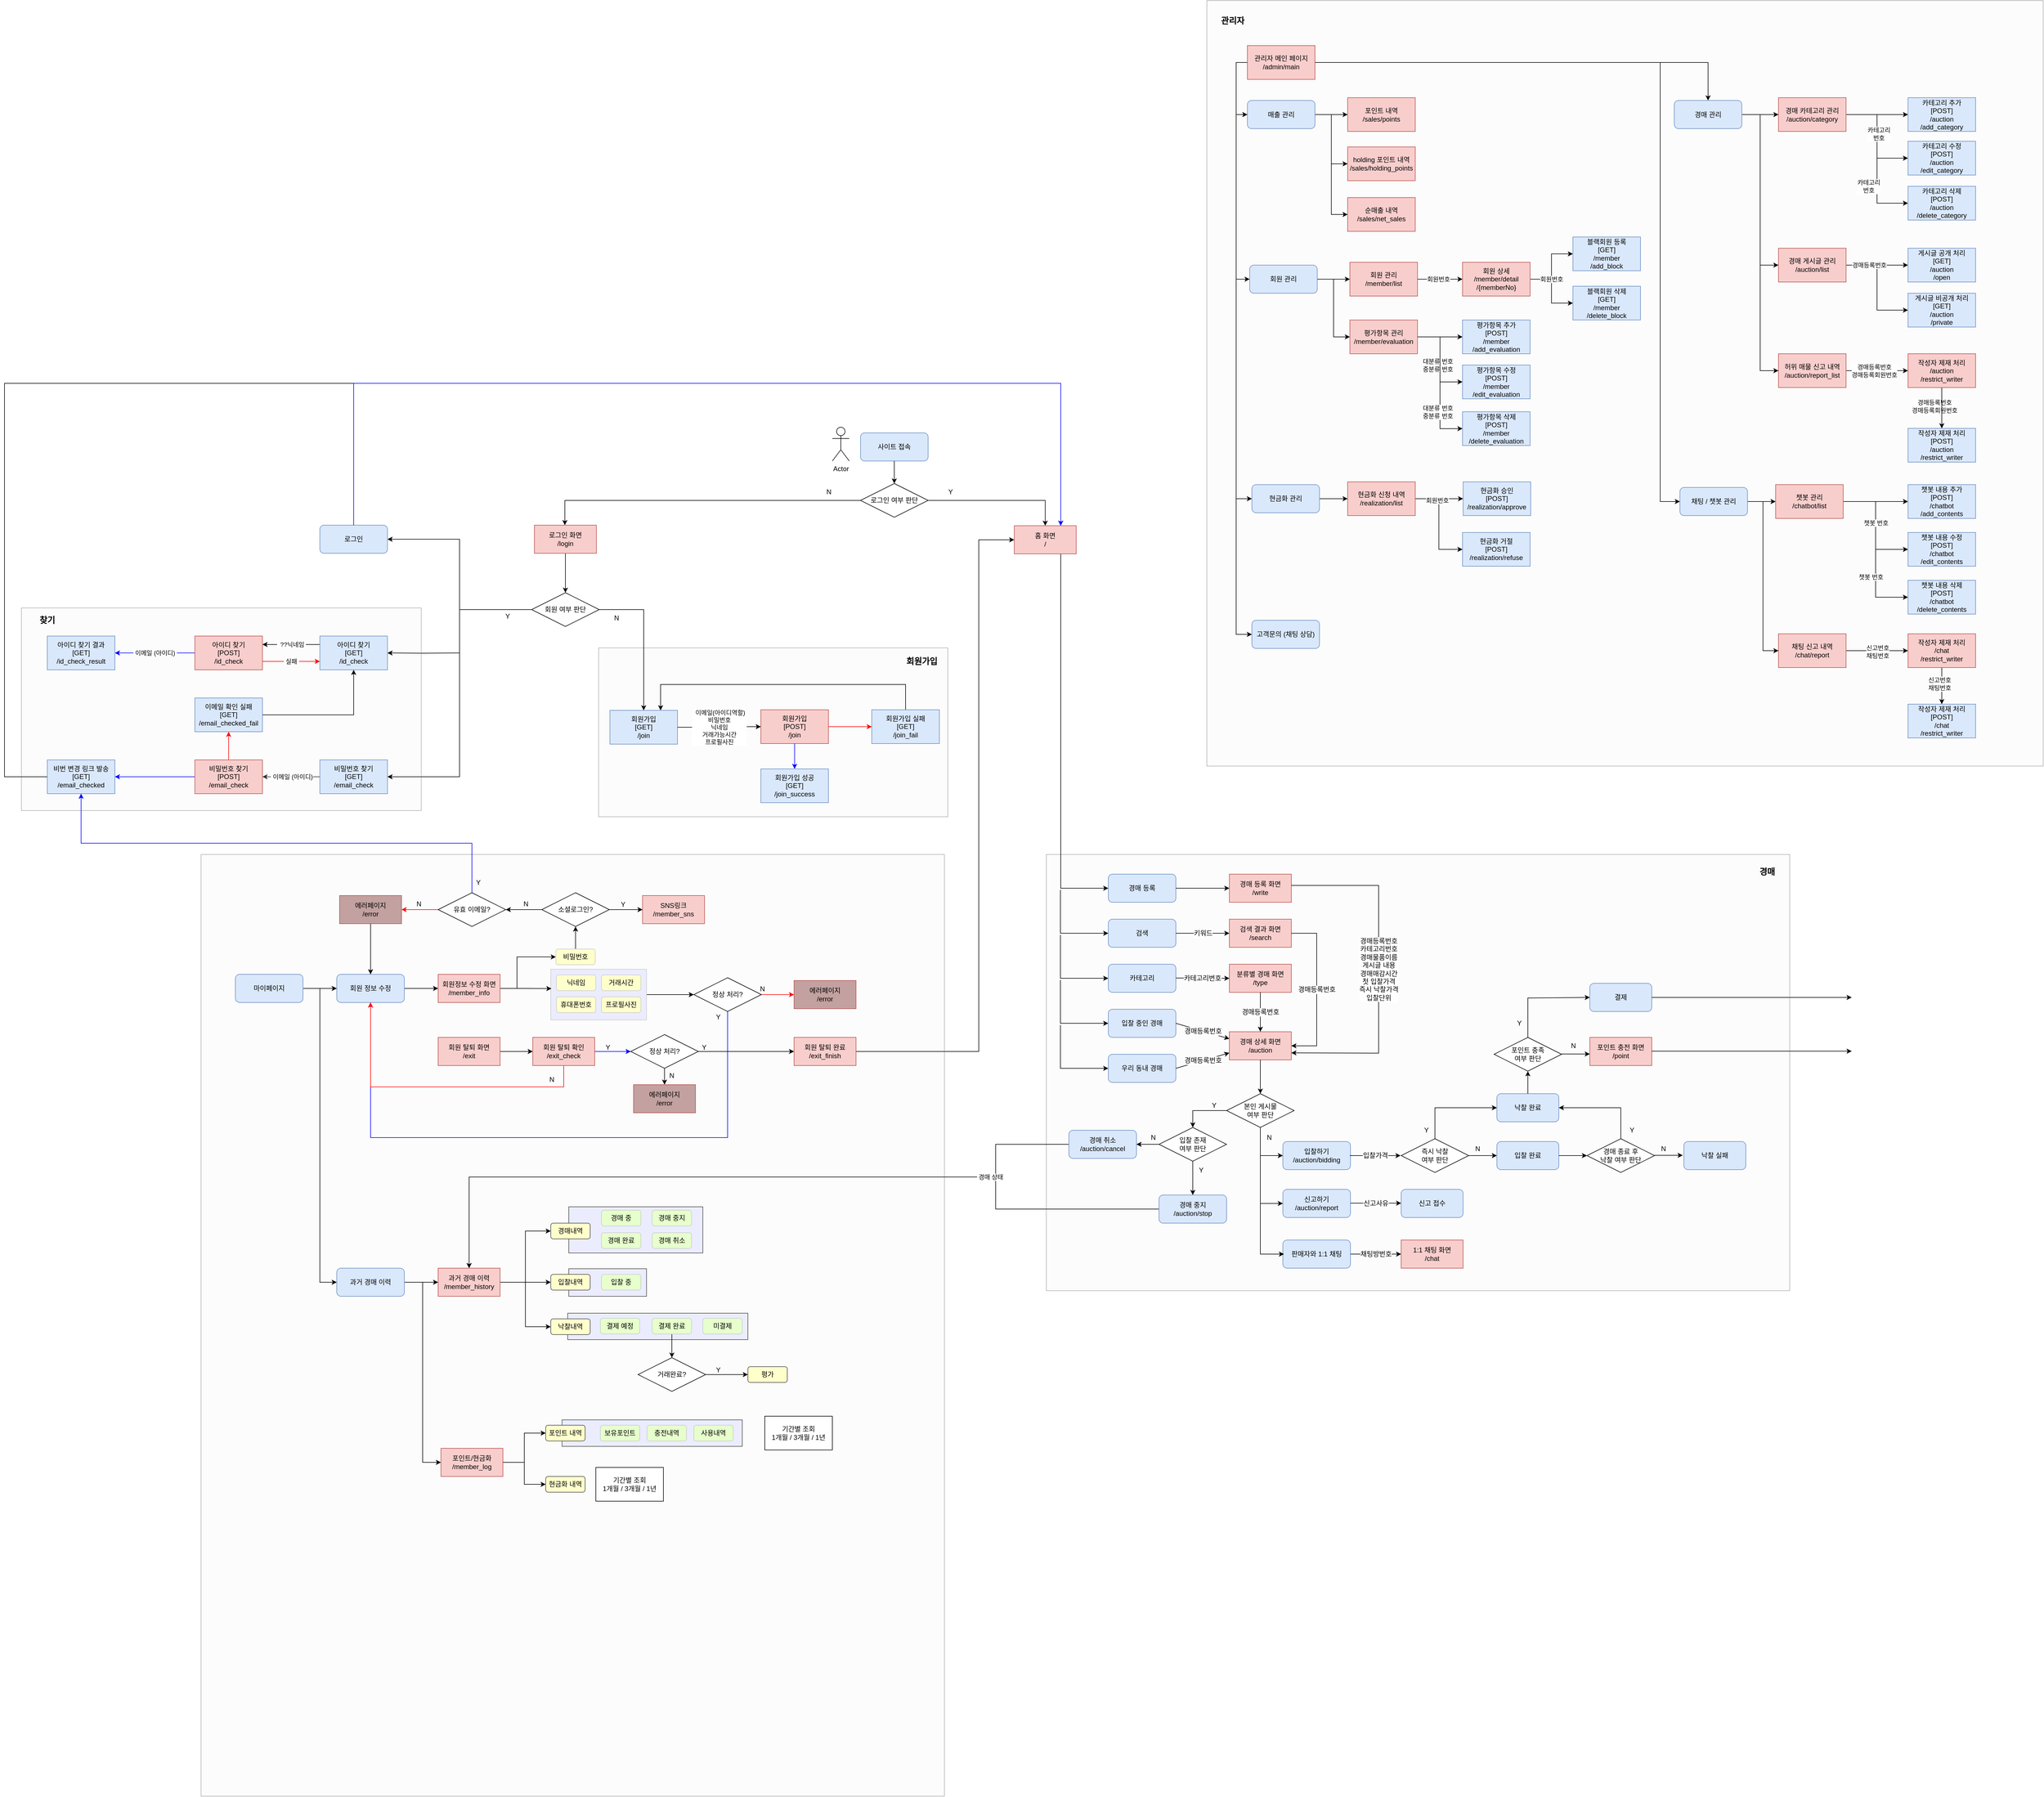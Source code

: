 <mxfile version="20.0.1" type="github" pages="2">
  <diagram id="h28S9tUxpFHeoZLsGMbE" name="경매 플로우">
    <mxGraphModel dx="3138" dy="2112" grid="1" gridSize="10" guides="1" tooltips="1" connect="1" arrows="1" fold="1" page="1" pageScale="1" pageWidth="827" pageHeight="1169" math="0" shadow="0">
      <root>
        <mxCell id="0" />
        <mxCell id="1" parent="0" />
        <mxCell id="Apxt1gWDg2CnoQeW8S9i-6" value="" style="rounded=0;whiteSpace=wrap;html=1;fontSize=12;fillColor=#FCFCFC;fontColor=#333333;strokeColor=#B3B3B3;" parent="1" vertex="1">
          <mxGeometry x="-1071" y="757" width="1320" height="1673" as="geometry" />
        </mxCell>
        <mxCell id="Apxt1gWDg2CnoQeW8S9i-68" value="" style="rounded=0;whiteSpace=wrap;html=1;shadow=0;strokeColor=#4D4D4D;fillColor=#EBEDFF;" parent="1" vertex="1">
          <mxGeometry x="-418" y="1383" width="238" height="82" as="geometry" />
        </mxCell>
        <mxCell id="Apxt1gWDg2CnoQeW8S9i-69" value="" style="rounded=0;whiteSpace=wrap;html=1;shadow=0;strokeColor=#4D4D4D;fillColor=#EBEDFF;" parent="1" vertex="1">
          <mxGeometry x="-420" y="1572" width="320" height="47" as="geometry" />
        </mxCell>
        <mxCell id="Apxt1gWDg2CnoQeW8S9i-67" value="" style="rounded=0;whiteSpace=wrap;html=1;shadow=0;strokeColor=#4D4D4D;fillColor=#EBEDFF;" parent="1" vertex="1">
          <mxGeometry x="-418" y="1493" width="138" height="49" as="geometry" />
        </mxCell>
        <mxCell id="Apxt1gWDg2CnoQeW8S9i-52" style="edgeStyle=orthogonalEdgeStyle;rounded=0;orthogonalLoop=1;jettySize=auto;html=1;exitX=1;exitY=0.5;exitDx=0;exitDy=0;strokeColor=#000000;" parent="1" source="Apxt1gWDg2CnoQeW8S9i-20" target="Apxt1gWDg2CnoQeW8S9i-49" edge="1">
          <mxGeometry relative="1" as="geometry" />
        </mxCell>
        <mxCell id="Apxt1gWDg2CnoQeW8S9i-20" value="" style="rounded=0;whiteSpace=wrap;html=1;shadow=0;strokeColor=#CCCCCC;fillColor=#EBEDFF;" parent="1" vertex="1">
          <mxGeometry x="-450" y="961" width="170" height="90" as="geometry" />
        </mxCell>
        <mxCell id="GqDT47UGu-WXVHs3Kjlu-189" value="" style="rounded=0;whiteSpace=wrap;html=1;fontSize=12;fillColor=#FCFCFC;fontColor=#333333;strokeColor=#B3B3B3;" parent="1" vertex="1">
          <mxGeometry x="430" y="757" width="1320" height="775" as="geometry" />
        </mxCell>
        <mxCell id="Qc3vLXFMTX0VV_zwiZc_-65" value="" style="rounded=0;whiteSpace=wrap;html=1;fontSize=12;fillColor=#FCFCFC;fontColor=#333333;strokeColor=#B3B3B3;" parent="1" vertex="1">
          <mxGeometry x="-1390" y="319" width="710" height="360" as="geometry" />
        </mxCell>
        <mxCell id="GqDT47UGu-WXVHs3Kjlu-1" value="사이트 접속" style="rounded=1;whiteSpace=wrap;html=1;fillColor=#dae8fc;strokeColor=#6c8ebf;" parent="1" vertex="1">
          <mxGeometry x="100" y="8" width="120" height="50" as="geometry" />
        </mxCell>
        <mxCell id="GqDT47UGu-WXVHs3Kjlu-4" style="edgeStyle=orthogonalEdgeStyle;rounded=0;orthogonalLoop=1;jettySize=auto;html=1;exitX=0.5;exitY=0;exitDx=0;exitDy=0;" parent="1" source="GqDT47UGu-WXVHs3Kjlu-2" edge="1">
          <mxGeometry relative="1" as="geometry">
            <mxPoint x="160" y="128" as="targetPoint" />
          </mxGeometry>
        </mxCell>
        <mxCell id="GqDT47UGu-WXVHs3Kjlu-2" value="로그인 여부 판단" style="rhombus;whiteSpace=wrap;html=1;" parent="1" vertex="1">
          <mxGeometry x="100" y="98" width="120" height="60" as="geometry" />
        </mxCell>
        <mxCell id="GqDT47UGu-WXVHs3Kjlu-3" value="" style="endArrow=classic;html=1;rounded=0;exitX=0.5;exitY=1;exitDx=0;exitDy=0;" parent="1" source="GqDT47UGu-WXVHs3Kjlu-1" edge="1">
          <mxGeometry width="50" height="50" relative="1" as="geometry">
            <mxPoint x="120" y="238" as="sourcePoint" />
            <mxPoint x="160" y="98" as="targetPoint" />
          </mxGeometry>
        </mxCell>
        <mxCell id="GqDT47UGu-WXVHs3Kjlu-5" value="" style="endArrow=classic;html=1;rounded=0;exitX=0;exitY=0.5;exitDx=0;exitDy=0;entryX=0.5;entryY=0;entryDx=0;entryDy=0;strokeColor=#000000;" parent="1" source="GqDT47UGu-WXVHs3Kjlu-2" edge="1">
          <mxGeometry width="50" height="50" relative="1" as="geometry">
            <mxPoint x="-200.0" y="128" as="sourcePoint" />
            <mxPoint x="-425" y="172" as="targetPoint" />
            <Array as="points">
              <mxPoint x="-250" y="128" />
              <mxPoint x="-425" y="128" />
            </Array>
          </mxGeometry>
        </mxCell>
        <mxCell id="GqDT47UGu-WXVHs3Kjlu-6" value="" style="endArrow=classic;html=1;rounded=0;exitX=1;exitY=0.5;exitDx=0;exitDy=0;entryX=0.5;entryY=0;entryDx=0;entryDy=0;" parent="1" source="GqDT47UGu-WXVHs3Kjlu-2" target="Qc3vLXFMTX0VV_zwiZc_-25" edge="1">
          <mxGeometry width="50" height="50" relative="1" as="geometry">
            <mxPoint x="300" y="128" as="sourcePoint" />
            <mxPoint x="385.0" y="158" as="targetPoint" />
            <Array as="points">
              <mxPoint x="428" y="128" />
            </Array>
          </mxGeometry>
        </mxCell>
        <mxCell id="GqDT47UGu-WXVHs3Kjlu-7" value="Y" style="text;html=1;strokeColor=none;fillColor=none;align=center;verticalAlign=middle;whiteSpace=wrap;rounded=0;" parent="1" vertex="1">
          <mxGeometry x="230" y="98" width="60" height="30" as="geometry" />
        </mxCell>
        <mxCell id="GqDT47UGu-WXVHs3Kjlu-8" value="N" style="text;html=1;strokeColor=none;fillColor=none;align=center;verticalAlign=middle;whiteSpace=wrap;rounded=0;" parent="1" vertex="1">
          <mxGeometry x="8" y="95" width="72" height="36" as="geometry" />
        </mxCell>
        <mxCell id="Qc3vLXFMTX0VV_zwiZc_-30" style="edgeStyle=orthogonalEdgeStyle;rounded=0;orthogonalLoop=1;jettySize=auto;html=1;entryX=1;entryY=0.5;entryDx=0;entryDy=0;strokeColor=#000000;" parent="1" target="Qc3vLXFMTX0VV_zwiZc_-35" edge="1">
          <mxGeometry relative="1" as="geometry">
            <mxPoint x="-703.4" y="422.3" as="targetPoint" />
            <mxPoint x="-612" y="399" as="sourcePoint" />
          </mxGeometry>
        </mxCell>
        <mxCell id="Qc3vLXFMTX0VV_zwiZc_-43" style="edgeStyle=orthogonalEdgeStyle;rounded=0;orthogonalLoop=1;jettySize=auto;html=1;exitX=0;exitY=0.5;exitDx=0;exitDy=0;entryX=1;entryY=0.5;entryDx=0;entryDy=0;strokeColor=#000000;" parent="1" source="GqDT47UGu-WXVHs3Kjlu-16" target="Qc3vLXFMTX0VV_zwiZc_-42" edge="1">
          <mxGeometry relative="1" as="geometry" />
        </mxCell>
        <mxCell id="GqDT47UGu-WXVHs3Kjlu-16" value="회원 여부 판단" style="rhombus;whiteSpace=wrap;html=1;" parent="1" vertex="1">
          <mxGeometry x="-484" y="292" width="120" height="60" as="geometry" />
        </mxCell>
        <mxCell id="GqDT47UGu-WXVHs3Kjlu-17" value="" style="endArrow=classic;html=1;rounded=0;exitX=0.5;exitY=1;exitDx=0;exitDy=0;entryX=0.5;entryY=0;entryDx=0;entryDy=0;" parent="1" target="GqDT47UGu-WXVHs3Kjlu-16" edge="1">
          <mxGeometry width="50" height="50" relative="1" as="geometry">
            <mxPoint x="-424.0" y="219" as="sourcePoint" />
            <mxPoint x="-424" y="245" as="targetPoint" />
          </mxGeometry>
        </mxCell>
        <mxCell id="GqDT47UGu-WXVHs3Kjlu-20" value="Y" style="text;html=1;strokeColor=none;fillColor=none;align=center;verticalAlign=middle;whiteSpace=wrap;rounded=0;" parent="1" vertex="1">
          <mxGeometry x="-549" y="319" width="45" height="30" as="geometry" />
        </mxCell>
        <mxCell id="GqDT47UGu-WXVHs3Kjlu-21" value="N" style="text;html=1;strokeColor=none;fillColor=none;align=center;verticalAlign=middle;whiteSpace=wrap;rounded=0;" parent="1" vertex="1">
          <mxGeometry x="-369" y="319" width="72" height="36" as="geometry" />
        </mxCell>
        <mxCell id="t9Ffm0_sdxv0qUP03rsa-1" value="Actor" style="shape=umlActor;verticalLabelPosition=bottom;verticalAlign=top;html=1;outlineConnect=0;fontSize=12;fillColor=#FCFCFC;" parent="1" vertex="1">
          <mxGeometry x="50" y="-2" width="30" height="60" as="geometry" />
        </mxCell>
        <mxCell id="Qc3vLXFMTX0VV_zwiZc_-24" value="로그인 화면&lt;br&gt;/login" style="rounded=0;whiteSpace=wrap;html=1;fillColor=#f8cecc;strokeColor=#b85450;" parent="1" vertex="1">
          <mxGeometry x="-479" y="172" width="110" height="50" as="geometry" />
        </mxCell>
        <mxCell id="Apxt1gWDg2CnoQeW8S9i-1" style="edgeStyle=orthogonalEdgeStyle;rounded=0;orthogonalLoop=1;jettySize=auto;html=1;exitX=0.75;exitY=1;exitDx=0;exitDy=0;entryX=0;entryY=0.5;entryDx=0;entryDy=0;" parent="1" source="Qc3vLXFMTX0VV_zwiZc_-25" target="GqDT47UGu-WXVHs3Kjlu-34" edge="1">
          <mxGeometry relative="1" as="geometry" />
        </mxCell>
        <mxCell id="Apxt1gWDg2CnoQeW8S9i-2" style="edgeStyle=orthogonalEdgeStyle;rounded=0;orthogonalLoop=1;jettySize=auto;html=1;entryX=0;entryY=0.5;entryDx=0;entryDy=0;" parent="1" target="GqDT47UGu-WXVHs3Kjlu-33" edge="1">
          <mxGeometry relative="1" as="geometry">
            <mxPoint x="455" y="820" as="sourcePoint" />
            <Array as="points">
              <mxPoint x="455" y="897" />
            </Array>
          </mxGeometry>
        </mxCell>
        <mxCell id="Apxt1gWDg2CnoQeW8S9i-3" style="edgeStyle=orthogonalEdgeStyle;rounded=0;orthogonalLoop=1;jettySize=auto;html=1;entryX=0;entryY=0.5;entryDx=0;entryDy=0;" parent="1" target="GqDT47UGu-WXVHs3Kjlu-35" edge="1">
          <mxGeometry relative="1" as="geometry">
            <mxPoint x="455" y="900" as="sourcePoint" />
            <Array as="points">
              <mxPoint x="455" y="977" />
            </Array>
          </mxGeometry>
        </mxCell>
        <mxCell id="Apxt1gWDg2CnoQeW8S9i-4" style="edgeStyle=orthogonalEdgeStyle;rounded=0;orthogonalLoop=1;jettySize=auto;html=1;entryX=0;entryY=0.5;entryDx=0;entryDy=0;" parent="1" target="GqDT47UGu-WXVHs3Kjlu-36" edge="1">
          <mxGeometry relative="1" as="geometry">
            <mxPoint x="455" y="980" as="sourcePoint" />
            <Array as="points">
              <mxPoint x="455" y="1057" />
            </Array>
          </mxGeometry>
        </mxCell>
        <mxCell id="Apxt1gWDg2CnoQeW8S9i-5" style="edgeStyle=orthogonalEdgeStyle;rounded=0;orthogonalLoop=1;jettySize=auto;html=1;entryX=0;entryY=0.5;entryDx=0;entryDy=0;" parent="1" target="GqDT47UGu-WXVHs3Kjlu-48" edge="1">
          <mxGeometry relative="1" as="geometry">
            <mxPoint x="455" y="1060" as="sourcePoint" />
            <Array as="points">
              <mxPoint x="455" y="1137" />
            </Array>
          </mxGeometry>
        </mxCell>
        <mxCell id="Qc3vLXFMTX0VV_zwiZc_-25" value="홈 화면&lt;br&gt;/" style="rounded=0;whiteSpace=wrap;html=1;fillColor=#f8cecc;strokeColor=#b85450;" parent="1" vertex="1">
          <mxGeometry x="373" y="173" width="110" height="50" as="geometry" />
        </mxCell>
        <mxCell id="Qc3vLXFMTX0VV_zwiZc_-29" style="edgeStyle=orthogonalEdgeStyle;rounded=0;orthogonalLoop=1;jettySize=auto;html=1;exitX=0;exitY=0.5;exitDx=0;exitDy=0;strokeColor=#000000;entryX=1;entryY=0.5;entryDx=0;entryDy=0;" parent="1" source="GqDT47UGu-WXVHs3Kjlu-16" target="Qc3vLXFMTX0VV_zwiZc_-34" edge="1">
          <mxGeometry relative="1" as="geometry">
            <mxPoint x="-484" y="275" as="sourcePoint" />
            <mxPoint x="-704" y="181" as="targetPoint" />
          </mxGeometry>
        </mxCell>
        <mxCell id="Qc3vLXFMTX0VV_zwiZc_-34" value="로그인" style="rounded=1;whiteSpace=wrap;html=1;fillColor=#dae8fc;strokeColor=#6c8ebf;" parent="1" vertex="1">
          <mxGeometry x="-860" y="172" width="120" height="50" as="geometry" />
        </mxCell>
        <mxCell id="Qc3vLXFMTX0VV_zwiZc_-40" value="&amp;nbsp; ??닉네임&amp;nbsp;" style="edgeStyle=orthogonalEdgeStyle;rounded=0;orthogonalLoop=1;jettySize=auto;html=1;exitX=0;exitY=0.25;exitDx=0;exitDy=0;entryX=1;entryY=0.25;entryDx=0;entryDy=0;strokeColor=#000000;" parent="1" source="Qc3vLXFMTX0VV_zwiZc_-35" target="Qc3vLXFMTX0VV_zwiZc_-37" edge="1">
          <mxGeometry relative="1" as="geometry" />
        </mxCell>
        <mxCell id="Qc3vLXFMTX0VV_zwiZc_-35" value="아이디 찾기&lt;br&gt;[GET]&lt;br&gt;/id_check" style="rounded=0;whiteSpace=wrap;html=1;fillColor=#dae8fc;strokeColor=#6c8ebf;" parent="1" vertex="1">
          <mxGeometry x="-860" y="369" width="120" height="60" as="geometry" />
        </mxCell>
        <mxCell id="Qc3vLXFMTX0VV_zwiZc_-36" value="아이디 찾기 결과&lt;br&gt;[GET]&lt;br&gt;/id_check_result" style="rounded=0;whiteSpace=wrap;html=1;fillColor=#dae8fc;strokeColor=#6c8ebf;" parent="1" vertex="1">
          <mxGeometry x="-1344" y="369" width="120" height="60" as="geometry" />
        </mxCell>
        <mxCell id="Qc3vLXFMTX0VV_zwiZc_-39" value="&amp;nbsp;이메일 (아이디)&amp;nbsp;" style="edgeStyle=orthogonalEdgeStyle;rounded=0;orthogonalLoop=1;jettySize=auto;html=1;exitX=0;exitY=0.5;exitDx=0;exitDy=0;entryX=1;entryY=0.5;entryDx=0;entryDy=0;strokeColor=#0000FF;" parent="1" source="Qc3vLXFMTX0VV_zwiZc_-37" target="Qc3vLXFMTX0VV_zwiZc_-36" edge="1">
          <mxGeometry relative="1" as="geometry" />
        </mxCell>
        <mxCell id="Qc3vLXFMTX0VV_zwiZc_-41" value="&amp;nbsp;실패&amp;nbsp;" style="edgeStyle=orthogonalEdgeStyle;rounded=0;orthogonalLoop=1;jettySize=auto;html=1;exitX=1;exitY=0.75;exitDx=0;exitDy=0;entryX=0;entryY=0.75;entryDx=0;entryDy=0;strokeColor=#FF0000;" parent="1" source="Qc3vLXFMTX0VV_zwiZc_-37" target="Qc3vLXFMTX0VV_zwiZc_-35" edge="1">
          <mxGeometry relative="1" as="geometry" />
        </mxCell>
        <mxCell id="Qc3vLXFMTX0VV_zwiZc_-37" value="아이디 찾기&lt;br&gt;[POST]&lt;br&gt;/id_check" style="rounded=0;whiteSpace=wrap;html=1;fillColor=#f8cecc;strokeColor=#b85450;" parent="1" vertex="1">
          <mxGeometry x="-1082" y="369" width="120" height="60" as="geometry" />
        </mxCell>
        <mxCell id="Qc3vLXFMTX0VV_zwiZc_-45" value="&amp;nbsp;이메일 (아이디)" style="edgeStyle=orthogonalEdgeStyle;rounded=0;orthogonalLoop=1;jettySize=auto;html=1;exitX=0;exitY=0.5;exitDx=0;exitDy=0;entryX=1;entryY=0.5;entryDx=0;entryDy=0;strokeColor=#333333;" parent="1" source="Qc3vLXFMTX0VV_zwiZc_-42" target="Qc3vLXFMTX0VV_zwiZc_-44" edge="1">
          <mxGeometry x="-0.02" relative="1" as="geometry">
            <mxPoint as="offset" />
          </mxGeometry>
        </mxCell>
        <mxCell id="Qc3vLXFMTX0VV_zwiZc_-42" value="비밀번호 찾기&lt;br&gt;[GET]&lt;br&gt;/email_check" style="rounded=0;whiteSpace=wrap;html=1;fillColor=#dae8fc;strokeColor=#6c8ebf;" parent="1" vertex="1">
          <mxGeometry x="-860" y="589" width="120" height="60" as="geometry" />
        </mxCell>
        <mxCell id="Qc3vLXFMTX0VV_zwiZc_-48" style="edgeStyle=orthogonalEdgeStyle;rounded=0;orthogonalLoop=1;jettySize=auto;html=1;exitX=0;exitY=0.5;exitDx=0;exitDy=0;entryX=1;entryY=0.5;entryDx=0;entryDy=0;strokeColor=#0000FF;" parent="1" source="Qc3vLXFMTX0VV_zwiZc_-44" target="Qc3vLXFMTX0VV_zwiZc_-47" edge="1">
          <mxGeometry relative="1" as="geometry" />
        </mxCell>
        <mxCell id="Qc3vLXFMTX0VV_zwiZc_-51" style="edgeStyle=orthogonalEdgeStyle;rounded=0;orthogonalLoop=1;jettySize=auto;html=1;exitX=0.5;exitY=0;exitDx=0;exitDy=0;entryX=0.5;entryY=1;entryDx=0;entryDy=0;strokeColor=#FF0000;" parent="1" source="Qc3vLXFMTX0VV_zwiZc_-44" target="Qc3vLXFMTX0VV_zwiZc_-49" edge="1">
          <mxGeometry relative="1" as="geometry" />
        </mxCell>
        <mxCell id="Qc3vLXFMTX0VV_zwiZc_-44" value="비밀번호 찾기&lt;br&gt;[POST]&lt;br&gt;/email_check" style="rounded=0;whiteSpace=wrap;html=1;fillColor=#f8cecc;strokeColor=#b85450;" parent="1" vertex="1">
          <mxGeometry x="-1082" y="589" width="120" height="60" as="geometry" />
        </mxCell>
        <mxCell id="Apxt1gWDg2CnoQeW8S9i-32" style="edgeStyle=orthogonalEdgeStyle;rounded=0;orthogonalLoop=1;jettySize=auto;html=1;exitX=0;exitY=0.5;exitDx=0;exitDy=0;strokeColor=#000000;entryX=0.75;entryY=0;entryDx=0;entryDy=0;" parent="1" source="Qc3vLXFMTX0VV_zwiZc_-47" target="Qc3vLXFMTX0VV_zwiZc_-25" edge="1">
          <mxGeometry relative="1" as="geometry">
            <mxPoint x="-800" y="-90" as="targetPoint" />
            <Array as="points">
              <mxPoint x="-1420" y="619" />
              <mxPoint x="-1420" y="-80" />
              <mxPoint x="455" y="-80" />
            </Array>
          </mxGeometry>
        </mxCell>
        <mxCell id="Qc3vLXFMTX0VV_zwiZc_-47" value="비번 변경 링크 발송&lt;br&gt;[GET]&lt;br&gt;/email_checked" style="rounded=0;whiteSpace=wrap;html=1;fillColor=#dae8fc;strokeColor=#6c8ebf;" parent="1" vertex="1">
          <mxGeometry x="-1344" y="589" width="120" height="60" as="geometry" />
        </mxCell>
        <mxCell id="Qc3vLXFMTX0VV_zwiZc_-52" style="edgeStyle=orthogonalEdgeStyle;rounded=0;orthogonalLoop=1;jettySize=auto;html=1;exitX=1;exitY=0.5;exitDx=0;exitDy=0;entryX=0.5;entryY=1;entryDx=0;entryDy=0;strokeColor=#000000;" parent="1" source="Qc3vLXFMTX0VV_zwiZc_-49" target="Qc3vLXFMTX0VV_zwiZc_-35" edge="1">
          <mxGeometry relative="1" as="geometry" />
        </mxCell>
        <mxCell id="Qc3vLXFMTX0VV_zwiZc_-49" value="이메일 확인 실패&lt;br&gt;[GET]&lt;br&gt;/email_checked_fail" style="rounded=0;whiteSpace=wrap;html=1;fillColor=#dae8fc;strokeColor=#6c8ebf;" parent="1" vertex="1">
          <mxGeometry x="-1082" y="479" width="120" height="60" as="geometry" />
        </mxCell>
        <mxCell id="GqDT47UGu-WXVHs3Kjlu-32" value="경매" style="text;html=1;strokeColor=none;fillColor=none;align=center;verticalAlign=middle;whiteSpace=wrap;rounded=0;fontStyle=1;fontSize=15;" parent="1" vertex="1">
          <mxGeometry x="1680" y="772" width="60" height="30" as="geometry" />
        </mxCell>
        <mxCell id="GqDT47UGu-WXVHs3Kjlu-33" value="검색" style="rounded=1;whiteSpace=wrap;html=1;fillColor=#dae8fc;strokeColor=#6c8ebf;" parent="1" vertex="1">
          <mxGeometry x="540" y="872" width="120" height="50" as="geometry" />
        </mxCell>
        <mxCell id="GqDT47UGu-WXVHs3Kjlu-34" value="경매 등록" style="rounded=1;whiteSpace=wrap;html=1;fillColor=#dae8fc;strokeColor=#6c8ebf;" parent="1" vertex="1">
          <mxGeometry x="540" y="792" width="120" height="50" as="geometry" />
        </mxCell>
        <mxCell id="GqDT47UGu-WXVHs3Kjlu-35" value="카테고리" style="rounded=1;whiteSpace=wrap;html=1;fillColor=#dae8fc;strokeColor=#6c8ebf;" parent="1" vertex="1">
          <mxGeometry x="540" y="952" width="120" height="50" as="geometry" />
        </mxCell>
        <mxCell id="GqDT47UGu-WXVHs3Kjlu-36" value="입찰 중인 경매" style="rounded=1;whiteSpace=wrap;html=1;fillColor=#dae8fc;strokeColor=#6c8ebf;" parent="1" vertex="1">
          <mxGeometry x="540" y="1032" width="120" height="50" as="geometry" />
        </mxCell>
        <mxCell id="GqDT47UGu-WXVHs3Kjlu-41" value="키워드" style="endArrow=classic;html=1;rounded=0;fontSize=12;exitX=1;exitY=0.5;exitDx=0;exitDy=0;entryX=0;entryY=0.5;entryDx=0;entryDy=0;" parent="1" source="GqDT47UGu-WXVHs3Kjlu-33" target="GqDT47UGu-WXVHs3Kjlu-42" edge="1">
          <mxGeometry width="50" height="50" relative="1" as="geometry">
            <mxPoint x="650" y="952" as="sourcePoint" />
            <mxPoint x="700" y="902" as="targetPoint" />
          </mxGeometry>
        </mxCell>
        <mxCell id="GqDT47UGu-WXVHs3Kjlu-42" value="검색 결과 화면&lt;br&gt;/search" style="rounded=0;whiteSpace=wrap;html=1;fillColor=#f8cecc;strokeColor=#b85450;" parent="1" vertex="1">
          <mxGeometry x="755" y="872" width="110" height="50" as="geometry" />
        </mxCell>
        <mxCell id="GqDT47UGu-WXVHs3Kjlu-44" value="" style="endArrow=classic;html=1;rounded=0;fontSize=12;exitX=1;exitY=0.5;exitDx=0;exitDy=0;entryX=0;entryY=0.5;entryDx=0;entryDy=0;" parent="1" source="GqDT47UGu-WXVHs3Kjlu-34" target="GqDT47UGu-WXVHs3Kjlu-45" edge="1">
          <mxGeometry width="50" height="50" relative="1" as="geometry">
            <mxPoint x="650" y="792" as="sourcePoint" />
            <mxPoint x="700" y="742" as="targetPoint" />
          </mxGeometry>
        </mxCell>
        <mxCell id="GqDT47UGu-WXVHs3Kjlu-45" value="경매 등록 화면&lt;br&gt;/write" style="rounded=0;whiteSpace=wrap;html=1;fillColor=#f8cecc;strokeColor=#b85450;" parent="1" vertex="1">
          <mxGeometry x="755" y="792" width="110" height="50" as="geometry" />
        </mxCell>
        <mxCell id="GqDT47UGu-WXVHs3Kjlu-48" value="우리 동내 경매" style="rounded=1;whiteSpace=wrap;html=1;fillColor=#dae8fc;strokeColor=#6c8ebf;" parent="1" vertex="1">
          <mxGeometry x="540" y="1112" width="120" height="50" as="geometry" />
        </mxCell>
        <mxCell id="GqDT47UGu-WXVHs3Kjlu-50" value="카테고리번호" style="endArrow=classic;html=1;rounded=0;fontSize=12;exitX=1;exitY=0.5;exitDx=0;exitDy=0;entryX=0;entryY=0.5;entryDx=0;entryDy=0;" parent="1" target="GqDT47UGu-WXVHs3Kjlu-51" edge="1">
          <mxGeometry width="50" height="50" relative="1" as="geometry">
            <mxPoint x="660" y="976.5" as="sourcePoint" />
            <mxPoint x="725" y="976.5" as="targetPoint" />
          </mxGeometry>
        </mxCell>
        <mxCell id="GqDT47UGu-WXVHs3Kjlu-51" value="분류별 경매 화면&lt;br&gt;/type" style="rounded=0;whiteSpace=wrap;html=1;fillColor=#f8cecc;strokeColor=#b85450;" parent="1" vertex="1">
          <mxGeometry x="755" y="952" width="110" height="50" as="geometry" />
        </mxCell>
        <mxCell id="GqDT47UGu-WXVHs3Kjlu-53" value="경매등록번호" style="endArrow=classic;html=1;rounded=0;fontSize=12;exitX=1;exitY=0.5;exitDx=0;exitDy=0;entryX=0;entryY=0.25;entryDx=0;entryDy=0;" parent="1" source="GqDT47UGu-WXVHs3Kjlu-36" target="GqDT47UGu-WXVHs3Kjlu-54" edge="1">
          <mxGeometry width="50" height="50" relative="1" as="geometry">
            <mxPoint x="650" y="872" as="sourcePoint" />
            <mxPoint x="700" y="822" as="targetPoint" />
          </mxGeometry>
        </mxCell>
        <mxCell id="GqDT47UGu-WXVHs3Kjlu-54" value="경매 상세 화면&lt;br&gt;/auction" style="rounded=0;whiteSpace=wrap;html=1;fillColor=#f8cecc;strokeColor=#b85450;" parent="1" vertex="1">
          <mxGeometry x="755" y="1072" width="110" height="50" as="geometry" />
        </mxCell>
        <mxCell id="GqDT47UGu-WXVHs3Kjlu-55" value="경매등록번호" style="endArrow=classic;html=1;rounded=0;fontSize=12;exitX=1;exitY=0.5;exitDx=0;exitDy=0;entryX=0;entryY=0.75;entryDx=0;entryDy=0;" parent="1" source="GqDT47UGu-WXVHs3Kjlu-48" target="GqDT47UGu-WXVHs3Kjlu-54" edge="1">
          <mxGeometry width="50" height="50" relative="1" as="geometry">
            <mxPoint x="670" y="1067" as="sourcePoint" />
            <mxPoint x="770" y="1097" as="targetPoint" />
          </mxGeometry>
        </mxCell>
        <mxCell id="GqDT47UGu-WXVHs3Kjlu-165" value="경매등록번호" style="endArrow=classic;html=1;rounded=0;fontSize=12;exitX=1;exitY=0.5;exitDx=0;exitDy=0;" parent="1" target="GqDT47UGu-WXVHs3Kjlu-54" edge="1">
          <mxGeometry width="50" height="50" relative="1" as="geometry">
            <mxPoint x="810" y="1002" as="sourcePoint" />
            <mxPoint x="905" y="1042" as="targetPoint" />
          </mxGeometry>
        </mxCell>
        <mxCell id="GqDT47UGu-WXVHs3Kjlu-166" value="경매등록번호" style="endArrow=classic;html=1;rounded=0;fontSize=12;exitX=1;exitY=0.5;exitDx=0;exitDy=0;entryX=1;entryY=0.5;entryDx=0;entryDy=0;" parent="1" source="GqDT47UGu-WXVHs3Kjlu-42" target="GqDT47UGu-WXVHs3Kjlu-54" edge="1">
          <mxGeometry width="50" height="50" relative="1" as="geometry">
            <mxPoint x="930" y="882" as="sourcePoint" />
            <mxPoint x="980" y="832" as="targetPoint" />
            <Array as="points">
              <mxPoint x="910" y="897" />
              <mxPoint x="910" y="1097" />
            </Array>
          </mxGeometry>
        </mxCell>
        <mxCell id="GqDT47UGu-WXVHs3Kjlu-169" value="경매등록번호&lt;br&gt;카테고리번호&lt;br&gt;경매물품이름&lt;br&gt;게시글 내용&lt;br&gt;경매매감시간&lt;br&gt;첫 입찰가격&lt;br&gt;즉시 낙찰가격&lt;br&gt;입찰단위" style="endArrow=classic;html=1;rounded=0;fontSize=12;exitX=1;exitY=0.5;exitDx=0;exitDy=0;entryX=1;entryY=0.75;entryDx=0;entryDy=0;" parent="1" target="GqDT47UGu-WXVHs3Kjlu-54" edge="1">
          <mxGeometry width="50" height="50" relative="1" as="geometry">
            <mxPoint x="865" y="812" as="sourcePoint" />
            <mxPoint x="865" y="1012" as="targetPoint" />
            <Array as="points">
              <mxPoint x="1020" y="812" />
              <mxPoint x="1020" y="1110" />
            </Array>
          </mxGeometry>
        </mxCell>
        <mxCell id="GqDT47UGu-WXVHs3Kjlu-172" value="" style="endArrow=classic;html=1;rounded=0;fontSize=12;exitX=0.5;exitY=1;exitDx=0;exitDy=0;" parent="1" source="GqDT47UGu-WXVHs3Kjlu-54" target="GqDT47UGu-WXVHs3Kjlu-173" edge="1">
          <mxGeometry width="50" height="50" relative="1" as="geometry">
            <mxPoint x="930" y="1102" as="sourcePoint" />
            <mxPoint x="980" y="1052" as="targetPoint" />
          </mxGeometry>
        </mxCell>
        <mxCell id="GqDT47UGu-WXVHs3Kjlu-173" value="본인 게시물 &lt;br&gt;여부 판단" style="rhombus;whiteSpace=wrap;html=1;" parent="1" vertex="1">
          <mxGeometry x="750" y="1182" width="120" height="60" as="geometry" />
        </mxCell>
        <mxCell id="GqDT47UGu-WXVHs3Kjlu-175" value="" style="endArrow=classic;html=1;rounded=0;entryX=0;entryY=0.5;entryDx=0;entryDy=0;exitX=0.5;exitY=1;exitDx=0;exitDy=0;" parent="1" source="GqDT47UGu-WXVHs3Kjlu-173" target="GqDT47UGu-WXVHs3Kjlu-180" edge="1">
          <mxGeometry width="50" height="50" relative="1" as="geometry">
            <mxPoint x="868" y="1212" as="sourcePoint" />
            <mxPoint x="1033" y="1242" as="targetPoint" />
            <Array as="points">
              <mxPoint x="810" y="1292" />
            </Array>
          </mxGeometry>
        </mxCell>
        <mxCell id="GqDT47UGu-WXVHs3Kjlu-176" value="Y" style="text;html=1;strokeColor=none;fillColor=none;align=center;verticalAlign=middle;whiteSpace=wrap;rounded=0;" parent="1" vertex="1">
          <mxGeometry x="698" y="1188" width="60" height="30" as="geometry" />
        </mxCell>
        <mxCell id="GqDT47UGu-WXVHs3Kjlu-177" value="N" style="text;html=1;strokeColor=none;fillColor=none;align=center;verticalAlign=middle;whiteSpace=wrap;rounded=0;" parent="1" vertex="1">
          <mxGeometry x="790" y="1242" width="72" height="36" as="geometry" />
        </mxCell>
        <mxCell id="Apxt1gWDg2CnoQeW8S9i-75" style="edgeStyle=orthogonalEdgeStyle;rounded=0;orthogonalLoop=1;jettySize=auto;html=1;exitX=0;exitY=0.5;exitDx=0;exitDy=0;entryX=0.5;entryY=0;entryDx=0;entryDy=0;strokeColor=#000000;" parent="1" source="GqDT47UGu-WXVHs3Kjlu-178" target="Apxt1gWDg2CnoQeW8S9i-9" edge="1">
          <mxGeometry relative="1" as="geometry">
            <Array as="points">
              <mxPoint x="340" y="1272" />
              <mxPoint x="340" y="1330" />
              <mxPoint x="-595" y="1330" />
            </Array>
          </mxGeometry>
        </mxCell>
        <mxCell id="GqDT47UGu-WXVHs3Kjlu-178" value="경매 취소&lt;br&gt;/auction/cancel" style="rounded=1;whiteSpace=wrap;html=1;fillColor=#dae8fc;strokeColor=#6c8ebf;" parent="1" vertex="1">
          <mxGeometry x="470" y="1247" width="120" height="50" as="geometry" />
        </mxCell>
        <mxCell id="Apxt1gWDg2CnoQeW8S9i-73" value="&amp;nbsp;경매 상태&amp;nbsp;" style="edgeStyle=orthogonalEdgeStyle;rounded=0;orthogonalLoop=1;jettySize=auto;html=1;exitX=0;exitY=0.5;exitDx=0;exitDy=0;entryX=0.5;entryY=0;entryDx=0;entryDy=0;strokeColor=#000000;" parent="1" source="GqDT47UGu-WXVHs3Kjlu-179" target="Apxt1gWDg2CnoQeW8S9i-9" edge="1">
          <mxGeometry x="-0.507" relative="1" as="geometry">
            <Array as="points">
              <mxPoint x="340" y="1387" />
              <mxPoint x="340" y="1330" />
              <mxPoint x="-595" y="1330" />
            </Array>
            <mxPoint as="offset" />
          </mxGeometry>
        </mxCell>
        <mxCell id="GqDT47UGu-WXVHs3Kjlu-179" value="경매 중지&lt;br&gt;/auction/stop" style="rounded=1;whiteSpace=wrap;html=1;fillColor=#dae8fc;strokeColor=#6c8ebf;" parent="1" vertex="1">
          <mxGeometry x="630" y="1362" width="120" height="50" as="geometry" />
        </mxCell>
        <mxCell id="GqDT47UGu-WXVHs3Kjlu-180" value="입찰하기&lt;br&gt;/auction/bidding" style="rounded=1;whiteSpace=wrap;html=1;fillColor=#dae8fc;strokeColor=#6c8ebf;" parent="1" vertex="1">
          <mxGeometry x="850" y="1267" width="120" height="50" as="geometry" />
        </mxCell>
        <mxCell id="GqDT47UGu-WXVHs3Kjlu-181" value="신고하기&lt;br&gt;/auction/report" style="rounded=1;whiteSpace=wrap;html=1;fillColor=#dae8fc;strokeColor=#6c8ebf;" parent="1" vertex="1">
          <mxGeometry x="850" y="1352" width="120" height="50" as="geometry" />
        </mxCell>
        <mxCell id="GqDT47UGu-WXVHs3Kjlu-182" value="판매자와 1:1 채팅" style="rounded=1;whiteSpace=wrap;html=1;fillColor=#dae8fc;strokeColor=#6c8ebf;" parent="1" vertex="1">
          <mxGeometry x="850" y="1442" width="120" height="50" as="geometry" />
        </mxCell>
        <mxCell id="GqDT47UGu-WXVHs3Kjlu-184" value="" style="endArrow=classic;html=1;rounded=0;entryX=0;entryY=0.5;entryDx=0;entryDy=0;exitX=0.5;exitY=1;exitDx=0;exitDy=0;" parent="1" target="GqDT47UGu-WXVHs3Kjlu-181" edge="1">
          <mxGeometry width="50" height="50" relative="1" as="geometry">
            <mxPoint x="810" y="1292" as="sourcePoint" />
            <mxPoint x="850" y="1342" as="targetPoint" />
            <Array as="points">
              <mxPoint x="810" y="1377" />
            </Array>
          </mxGeometry>
        </mxCell>
        <mxCell id="GqDT47UGu-WXVHs3Kjlu-185" value="" style="endArrow=classic;html=1;rounded=0;entryX=0;entryY=0.5;entryDx=0;entryDy=0;" parent="1" edge="1">
          <mxGeometry width="50" height="50" relative="1" as="geometry">
            <mxPoint x="810" y="1372" as="sourcePoint" />
            <mxPoint x="852" y="1467" as="targetPoint" />
            <Array as="points">
              <mxPoint x="810" y="1467" />
            </Array>
          </mxGeometry>
        </mxCell>
        <mxCell id="GqDT47UGu-WXVHs3Kjlu-187" value="채팅방번호" style="endArrow=classic;html=1;rounded=0;fontSize=12;exitX=1;exitY=0.5;exitDx=0;exitDy=0;entryX=0;entryY=0.5;entryDx=0;entryDy=0;" parent="1" source="GqDT47UGu-WXVHs3Kjlu-182" target="GqDT47UGu-WXVHs3Kjlu-188" edge="1">
          <mxGeometry width="50" height="50" relative="1" as="geometry">
            <mxPoint x="930" y="1372" as="sourcePoint" />
            <mxPoint x="980" y="1322" as="targetPoint" />
          </mxGeometry>
        </mxCell>
        <mxCell id="GqDT47UGu-WXVHs3Kjlu-188" value="1:1 채팅 화면&lt;br&gt;/chat" style="rounded=0;whiteSpace=wrap;html=1;fillColor=#f8cecc;strokeColor=#b85450;" parent="1" vertex="1">
          <mxGeometry x="1060" y="1442" width="110" height="50" as="geometry" />
        </mxCell>
        <mxCell id="GqDT47UGu-WXVHs3Kjlu-191" value="신고 접수" style="rounded=1;whiteSpace=wrap;html=1;fillColor=#dae8fc;strokeColor=#6c8ebf;" parent="1" vertex="1">
          <mxGeometry x="1060" y="1352" width="110" height="50" as="geometry" />
        </mxCell>
        <mxCell id="GqDT47UGu-WXVHs3Kjlu-192" value="신고사유" style="endArrow=classic;html=1;rounded=0;fontSize=12;exitX=1;exitY=0.5;exitDx=0;exitDy=0;entryX=0;entryY=0.5;entryDx=0;entryDy=0;" parent="1" edge="1">
          <mxGeometry width="50" height="50" relative="1" as="geometry">
            <mxPoint x="970.0" y="1376.52" as="sourcePoint" />
            <mxPoint x="1060" y="1376.52" as="targetPoint" />
          </mxGeometry>
        </mxCell>
        <mxCell id="GqDT47UGu-WXVHs3Kjlu-196" value="입찰가격" style="endArrow=classic;html=1;rounded=0;fontSize=12;exitX=1;exitY=0.5;exitDx=0;exitDy=0;entryX=0;entryY=0.5;entryDx=0;entryDy=0;" parent="1" edge="1">
          <mxGeometry width="50" height="50" relative="1" as="geometry">
            <mxPoint x="969.0" y="1292" as="sourcePoint" />
            <mxPoint x="1059" y="1292" as="targetPoint" />
          </mxGeometry>
        </mxCell>
        <mxCell id="GqDT47UGu-WXVHs3Kjlu-197" value="즉시 낙찰&lt;br&gt;여부 판단" style="rhombus;whiteSpace=wrap;html=1;" parent="1" vertex="1">
          <mxGeometry x="1060" y="1262" width="120" height="60" as="geometry" />
        </mxCell>
        <mxCell id="GqDT47UGu-WXVHs3Kjlu-198" value="입찰 존재&lt;br&gt;여부 판단" style="rhombus;whiteSpace=wrap;html=1;" parent="1" vertex="1">
          <mxGeometry x="630" y="1242" width="120" height="60" as="geometry" />
        </mxCell>
        <mxCell id="GqDT47UGu-WXVHs3Kjlu-201" value="" style="endArrow=classic;html=1;rounded=0;fontSize=12;entryX=0.5;entryY=0;entryDx=0;entryDy=0;" parent="1" target="GqDT47UGu-WXVHs3Kjlu-198" edge="1">
          <mxGeometry width="50" height="50" relative="1" as="geometry">
            <mxPoint x="750" y="1212" as="sourcePoint" />
            <mxPoint x="980" y="1222" as="targetPoint" />
            <Array as="points">
              <mxPoint x="690" y="1212" />
            </Array>
          </mxGeometry>
        </mxCell>
        <mxCell id="GqDT47UGu-WXVHs3Kjlu-202" value="" style="endArrow=classic;html=1;rounded=0;fontSize=12;exitX=0;exitY=0.5;exitDx=0;exitDy=0;entryX=1;entryY=0.5;entryDx=0;entryDy=0;" parent="1" source="GqDT47UGu-WXVHs3Kjlu-198" target="GqDT47UGu-WXVHs3Kjlu-178" edge="1">
          <mxGeometry width="50" height="50" relative="1" as="geometry">
            <mxPoint x="930" y="1272" as="sourcePoint" />
            <mxPoint x="980" y="1222" as="targetPoint" />
          </mxGeometry>
        </mxCell>
        <mxCell id="GqDT47UGu-WXVHs3Kjlu-203" value="" style="endArrow=classic;html=1;rounded=0;fontSize=12;exitX=0.5;exitY=1;exitDx=0;exitDy=0;" parent="1" source="GqDT47UGu-WXVHs3Kjlu-198" target="GqDT47UGu-WXVHs3Kjlu-179" edge="1">
          <mxGeometry width="50" height="50" relative="1" as="geometry">
            <mxPoint x="930" y="1272" as="sourcePoint" />
            <mxPoint x="980" y="1222" as="targetPoint" />
          </mxGeometry>
        </mxCell>
        <mxCell id="GqDT47UGu-WXVHs3Kjlu-204" value="Y" style="text;html=1;strokeColor=none;fillColor=none;align=center;verticalAlign=middle;whiteSpace=wrap;rounded=0;" parent="1" vertex="1">
          <mxGeometry x="675" y="1303" width="60" height="30" as="geometry" />
        </mxCell>
        <mxCell id="GqDT47UGu-WXVHs3Kjlu-205" value="N" style="text;html=1;strokeColor=none;fillColor=none;align=center;verticalAlign=middle;whiteSpace=wrap;rounded=0;" parent="1" vertex="1">
          <mxGeometry x="584" y="1242" width="72" height="36" as="geometry" />
        </mxCell>
        <mxCell id="GqDT47UGu-WXVHs3Kjlu-206" value="" style="endArrow=classic;html=1;rounded=0;fontSize=12;exitX=0.5;exitY=1;exitDx=0;exitDy=0;entryX=0;entryY=0.5;entryDx=0;entryDy=0;" parent="1" target="GqDT47UGu-WXVHs3Kjlu-207" edge="1">
          <mxGeometry width="50" height="50" relative="1" as="geometry">
            <mxPoint x="1180" y="1292" as="sourcePoint" />
            <mxPoint x="1180" y="1352" as="targetPoint" />
          </mxGeometry>
        </mxCell>
        <mxCell id="GqDT47UGu-WXVHs3Kjlu-207" value="입찰 완료" style="rounded=1;whiteSpace=wrap;html=1;fillColor=#dae8fc;strokeColor=#6c8ebf;" parent="1" vertex="1">
          <mxGeometry x="1230" y="1267" width="110" height="50" as="geometry" />
        </mxCell>
        <mxCell id="GqDT47UGu-WXVHs3Kjlu-208" value="N" style="text;html=1;strokeColor=none;fillColor=none;align=center;verticalAlign=middle;whiteSpace=wrap;rounded=0;" parent="1" vertex="1">
          <mxGeometry x="1160" y="1262" width="72" height="36" as="geometry" />
        </mxCell>
        <mxCell id="GqDT47UGu-WXVHs3Kjlu-210" value="" style="endArrow=classic;html=1;rounded=0;fontSize=12;exitX=0.5;exitY=0;exitDx=0;exitDy=0;entryX=0;entryY=0.5;entryDx=0;entryDy=0;" parent="1" source="GqDT47UGu-WXVHs3Kjlu-197" target="GqDT47UGu-WXVHs3Kjlu-211" edge="1">
          <mxGeometry width="50" height="50" relative="1" as="geometry">
            <mxPoint x="1119.52" y="1188" as="sourcePoint" />
            <mxPoint x="1119.52" y="1248" as="targetPoint" />
            <Array as="points">
              <mxPoint x="1120" y="1207" />
            </Array>
          </mxGeometry>
        </mxCell>
        <mxCell id="GqDT47UGu-WXVHs3Kjlu-211" value="낙찰 완료" style="rounded=1;whiteSpace=wrap;html=1;fillColor=#dae8fc;strokeColor=#6c8ebf;" parent="1" vertex="1">
          <mxGeometry x="1230" y="1182" width="110" height="50" as="geometry" />
        </mxCell>
        <mxCell id="GqDT47UGu-WXVHs3Kjlu-212" value="Y" style="text;html=1;strokeColor=none;fillColor=none;align=center;verticalAlign=middle;whiteSpace=wrap;rounded=0;" parent="1" vertex="1">
          <mxGeometry x="1075" y="1232" width="60" height="30" as="geometry" />
        </mxCell>
        <mxCell id="GqDT47UGu-WXVHs3Kjlu-213" value="경매 종료 후&lt;br&gt;낙찰 여부 판단" style="rhombus;whiteSpace=wrap;html=1;" parent="1" vertex="1">
          <mxGeometry x="1390" y="1262" width="120" height="60" as="geometry" />
        </mxCell>
        <mxCell id="GqDT47UGu-WXVHs3Kjlu-214" value="" style="endArrow=classic;html=1;rounded=0;fontSize=12;exitX=1;exitY=0.5;exitDx=0;exitDy=0;entryX=0;entryY=0.5;entryDx=0;entryDy=0;" parent="1" source="GqDT47UGu-WXVHs3Kjlu-207" target="GqDT47UGu-WXVHs3Kjlu-213" edge="1">
          <mxGeometry width="50" height="50" relative="1" as="geometry">
            <mxPoint x="1280" y="1272" as="sourcePoint" />
            <mxPoint x="1330" y="1222" as="targetPoint" />
          </mxGeometry>
        </mxCell>
        <mxCell id="GqDT47UGu-WXVHs3Kjlu-215" value="" style="endArrow=classic;html=1;rounded=0;fontSize=12;exitX=0.5;exitY=0;exitDx=0;exitDy=0;entryX=1;entryY=0.5;entryDx=0;entryDy=0;" parent="1" source="GqDT47UGu-WXVHs3Kjlu-213" target="GqDT47UGu-WXVHs3Kjlu-211" edge="1">
          <mxGeometry width="50" height="50" relative="1" as="geometry">
            <mxPoint x="1280" y="1272" as="sourcePoint" />
            <mxPoint x="1330" y="1222" as="targetPoint" />
            <Array as="points">
              <mxPoint x="1450" y="1207" />
            </Array>
          </mxGeometry>
        </mxCell>
        <mxCell id="GqDT47UGu-WXVHs3Kjlu-216" value="Y" style="text;html=1;strokeColor=none;fillColor=none;align=center;verticalAlign=middle;whiteSpace=wrap;rounded=0;" parent="1" vertex="1">
          <mxGeometry x="1440" y="1232" width="60" height="30" as="geometry" />
        </mxCell>
        <mxCell id="GqDT47UGu-WXVHs3Kjlu-217" value="N" style="text;html=1;strokeColor=none;fillColor=none;align=center;verticalAlign=middle;whiteSpace=wrap;rounded=0;" parent="1" vertex="1">
          <mxGeometry x="1490" y="1262" width="72" height="36" as="geometry" />
        </mxCell>
        <mxCell id="GqDT47UGu-WXVHs3Kjlu-218" value="" style="endArrow=classic;html=1;rounded=0;fontSize=12;exitX=1;exitY=0.5;exitDx=0;exitDy=0;entryX=0;entryY=0.5;entryDx=0;entryDy=0;" parent="1" edge="1">
          <mxGeometry width="50" height="50" relative="1" as="geometry">
            <mxPoint x="1510" y="1291.52" as="sourcePoint" />
            <mxPoint x="1560" y="1291.52" as="targetPoint" />
          </mxGeometry>
        </mxCell>
        <mxCell id="GqDT47UGu-WXVHs3Kjlu-219" value="낙찰 실패" style="rounded=1;whiteSpace=wrap;html=1;fillColor=#dae8fc;strokeColor=#6c8ebf;" parent="1" vertex="1">
          <mxGeometry x="1562" y="1267" width="110" height="50" as="geometry" />
        </mxCell>
        <mxCell id="GqDT47UGu-WXVHs3Kjlu-220" value="포인트 충족&lt;br&gt;여부 판단" style="rhombus;whiteSpace=wrap;html=1;" parent="1" vertex="1">
          <mxGeometry x="1225" y="1082" width="120" height="60" as="geometry" />
        </mxCell>
        <mxCell id="GqDT47UGu-WXVHs3Kjlu-221" value="" style="endArrow=classic;html=1;rounded=0;fontSize=12;exitX=0.5;exitY=0;exitDx=0;exitDy=0;entryX=0.5;entryY=1;entryDx=0;entryDy=0;" parent="1" source="GqDT47UGu-WXVHs3Kjlu-211" target="GqDT47UGu-WXVHs3Kjlu-220" edge="1">
          <mxGeometry width="50" height="50" relative="1" as="geometry">
            <mxPoint x="1410" y="1242" as="sourcePoint" />
            <mxPoint x="1460" y="1192" as="targetPoint" />
          </mxGeometry>
        </mxCell>
        <mxCell id="GqDT47UGu-WXVHs3Kjlu-223" value="" style="endArrow=classic;html=1;rounded=0;fontSize=12;exitX=0.5;exitY=0;exitDx=0;exitDy=0;entryX=0;entryY=0.5;entryDx=0;entryDy=0;" parent="1" source="GqDT47UGu-WXVHs3Kjlu-220" target="GqDT47UGu-WXVHs3Kjlu-226" edge="1">
          <mxGeometry width="50" height="50" relative="1" as="geometry">
            <mxPoint x="1070" y="972" as="sourcePoint" />
            <mxPoint x="1390" y="1011" as="targetPoint" />
            <Array as="points">
              <mxPoint x="1285" y="1012" />
            </Array>
          </mxGeometry>
        </mxCell>
        <mxCell id="GqDT47UGu-WXVHs3Kjlu-224" value="포인트 충전 화면&lt;br&gt;/point" style="rounded=0;whiteSpace=wrap;html=1;fillColor=#f8cecc;strokeColor=#b85450;" parent="1" vertex="1">
          <mxGeometry x="1395" y="1082" width="110" height="50" as="geometry" />
        </mxCell>
        <mxCell id="GqDT47UGu-WXVHs3Kjlu-226" value="결제" style="rounded=1;whiteSpace=wrap;html=1;fillColor=#dae8fc;strokeColor=#6c8ebf;" parent="1" vertex="1">
          <mxGeometry x="1395" y="986" width="110" height="50" as="geometry" />
        </mxCell>
        <mxCell id="GqDT47UGu-WXVHs3Kjlu-227" value="Y" style="text;html=1;strokeColor=none;fillColor=none;align=center;verticalAlign=middle;whiteSpace=wrap;rounded=0;" parent="1" vertex="1">
          <mxGeometry x="1240" y="1042" width="60" height="30" as="geometry" />
        </mxCell>
        <mxCell id="GqDT47UGu-WXVHs3Kjlu-229" value="" style="endArrow=classic;html=1;rounded=0;fontSize=12;exitX=1;exitY=0.5;exitDx=0;exitDy=0;entryX=0;entryY=0.5;entryDx=0;entryDy=0;" parent="1" edge="1">
          <mxGeometry width="50" height="50" relative="1" as="geometry">
            <mxPoint x="1345" y="1111.52" as="sourcePoint" />
            <mxPoint x="1395" y="1111.52" as="targetPoint" />
          </mxGeometry>
        </mxCell>
        <mxCell id="GqDT47UGu-WXVHs3Kjlu-230" value="N" style="text;html=1;strokeColor=none;fillColor=none;align=center;verticalAlign=middle;whiteSpace=wrap;rounded=0;" parent="1" vertex="1">
          <mxGeometry x="1330" y="1079" width="72" height="36" as="geometry" />
        </mxCell>
        <mxCell id="GqDT47UGu-WXVHs3Kjlu-231" value="" style="endArrow=classic;html=1;rounded=0;fontSize=12;exitX=1;exitY=0.5;exitDx=0;exitDy=0;" parent="1" source="GqDT47UGu-WXVHs3Kjlu-226" edge="1">
          <mxGeometry width="50" height="50" relative="1" as="geometry">
            <mxPoint x="1400" y="1242" as="sourcePoint" />
            <mxPoint x="1860" y="1011" as="targetPoint" />
          </mxGeometry>
        </mxCell>
        <mxCell id="GqDT47UGu-WXVHs3Kjlu-232" value="" style="endArrow=classic;html=1;rounded=0;fontSize=12;exitX=1;exitY=0.5;exitDx=0;exitDy=0;" parent="1" edge="1">
          <mxGeometry width="50" height="50" relative="1" as="geometry">
            <mxPoint x="1505" y="1106.52" as="sourcePoint" />
            <mxPoint x="1860" y="1106.52" as="targetPoint" />
          </mxGeometry>
        </mxCell>
        <mxCell id="Qc3vLXFMTX0VV_zwiZc_-66" value="찾기" style="text;html=1;strokeColor=none;fillColor=none;align=center;verticalAlign=middle;whiteSpace=wrap;rounded=0;fontStyle=1;fontSize=15;" parent="1" vertex="1">
          <mxGeometry x="-1380" y="325" width="72" height="30" as="geometry" />
        </mxCell>
        <mxCell id="l4cmVMtj9ZhV_AFVxiL7-1" value="" style="rounded=0;whiteSpace=wrap;html=1;fontSize=12;fillColor=#FCFCFC;fontColor=#333333;strokeColor=#B3B3B3;" parent="1" vertex="1">
          <mxGeometry x="715" y="-760" width="1485" height="1360" as="geometry" />
        </mxCell>
        <mxCell id="l4cmVMtj9ZhV_AFVxiL7-3" value="관리자" style="text;html=1;strokeColor=none;fillColor=none;align=center;verticalAlign=middle;whiteSpace=wrap;rounded=0;fontStyle=1;fontSize=15;" parent="1" vertex="1">
          <mxGeometry x="725" y="-740" width="72" height="30" as="geometry" />
        </mxCell>
        <mxCell id="l4cmVMtj9ZhV_AFVxiL7-40" style="edgeStyle=orthogonalEdgeStyle;rounded=0;orthogonalLoop=1;jettySize=auto;html=1;exitX=1;exitY=0.5;exitDx=0;exitDy=0;" parent="1" source="l4cmVMtj9ZhV_AFVxiL7-16" target="l4cmVMtj9ZhV_AFVxiL7-22" edge="1">
          <mxGeometry relative="1" as="geometry" />
        </mxCell>
        <mxCell id="l4cmVMtj9ZhV_AFVxiL7-43" style="edgeStyle=orthogonalEdgeStyle;rounded=0;orthogonalLoop=1;jettySize=auto;html=1;exitX=1;exitY=0.5;exitDx=0;exitDy=0;entryX=0;entryY=0.5;entryDx=0;entryDy=0;" parent="1" source="l4cmVMtj9ZhV_AFVxiL7-16" target="l4cmVMtj9ZhV_AFVxiL7-41" edge="1">
          <mxGeometry relative="1" as="geometry" />
        </mxCell>
        <mxCell id="l4cmVMtj9ZhV_AFVxiL7-44" style="edgeStyle=orthogonalEdgeStyle;rounded=0;orthogonalLoop=1;jettySize=auto;html=1;exitX=1;exitY=0.5;exitDx=0;exitDy=0;entryX=0;entryY=0.5;entryDx=0;entryDy=0;" parent="1" source="l4cmVMtj9ZhV_AFVxiL7-16" target="l4cmVMtj9ZhV_AFVxiL7-42" edge="1">
          <mxGeometry relative="1" as="geometry" />
        </mxCell>
        <mxCell id="l4cmVMtj9ZhV_AFVxiL7-16" value="매출 관리" style="rounded=1;whiteSpace=wrap;html=1;fillColor=#dae8fc;strokeColor=#6c8ebf;" parent="1" vertex="1">
          <mxGeometry x="787" y="-582.5" width="120" height="50" as="geometry" />
        </mxCell>
        <mxCell id="l4cmVMtj9ZhV_AFVxiL7-28" style="edgeStyle=orthogonalEdgeStyle;rounded=0;orthogonalLoop=1;jettySize=auto;html=1;exitX=1;exitY=0.5;exitDx=0;exitDy=0;" parent="1" source="l4cmVMtj9ZhV_AFVxiL7-17" target="l4cmVMtj9ZhV_AFVxiL7-23" edge="1">
          <mxGeometry relative="1" as="geometry" />
        </mxCell>
        <mxCell id="l4cmVMtj9ZhV_AFVxiL7-29" style="edgeStyle=orthogonalEdgeStyle;rounded=0;orthogonalLoop=1;jettySize=auto;html=1;exitX=1;exitY=0.5;exitDx=0;exitDy=0;entryX=0;entryY=0.5;entryDx=0;entryDy=0;" parent="1" source="l4cmVMtj9ZhV_AFVxiL7-17" target="l4cmVMtj9ZhV_AFVxiL7-26" edge="1">
          <mxGeometry relative="1" as="geometry" />
        </mxCell>
        <mxCell id="l4cmVMtj9ZhV_AFVxiL7-17" value="회원 관리" style="rounded=1;whiteSpace=wrap;html=1;fillColor=#dae8fc;strokeColor=#6c8ebf;" parent="1" vertex="1">
          <mxGeometry x="791" y="-290" width="120" height="50" as="geometry" />
        </mxCell>
        <mxCell id="l4cmVMtj9ZhV_AFVxiL7-91" style="edgeStyle=orthogonalEdgeStyle;rounded=0;orthogonalLoop=1;jettySize=auto;html=1;exitX=1;exitY=0.5;exitDx=0;exitDy=0;" parent="1" source="l4cmVMtj9ZhV_AFVxiL7-18" target="l4cmVMtj9ZhV_AFVxiL7-19" edge="1">
          <mxGeometry relative="1" as="geometry" />
        </mxCell>
        <mxCell id="l4cmVMtj9ZhV_AFVxiL7-92" style="edgeStyle=orthogonalEdgeStyle;rounded=0;orthogonalLoop=1;jettySize=auto;html=1;exitX=1;exitY=0.5;exitDx=0;exitDy=0;" parent="1" source="l4cmVMtj9ZhV_AFVxiL7-18" target="l4cmVMtj9ZhV_AFVxiL7-20" edge="1">
          <mxGeometry relative="1" as="geometry">
            <Array as="points">
              <mxPoint x="1520" y="-650" />
              <mxPoint x="1520" y="130" />
            </Array>
          </mxGeometry>
        </mxCell>
        <mxCell id="l4cmVMtj9ZhV_AFVxiL7-93" style="edgeStyle=orthogonalEdgeStyle;rounded=0;orthogonalLoop=1;jettySize=auto;html=1;exitX=0;exitY=0.5;exitDx=0;exitDy=0;entryX=0;entryY=0.5;entryDx=0;entryDy=0;" parent="1" source="l4cmVMtj9ZhV_AFVxiL7-18" target="l4cmVMtj9ZhV_AFVxiL7-16" edge="1">
          <mxGeometry relative="1" as="geometry" />
        </mxCell>
        <mxCell id="l4cmVMtj9ZhV_AFVxiL7-94" style="edgeStyle=orthogonalEdgeStyle;rounded=0;orthogonalLoop=1;jettySize=auto;html=1;exitX=0;exitY=0.5;exitDx=0;exitDy=0;entryX=0;entryY=0.5;entryDx=0;entryDy=0;" parent="1" source="l4cmVMtj9ZhV_AFVxiL7-18" target="l4cmVMtj9ZhV_AFVxiL7-17" edge="1">
          <mxGeometry relative="1" as="geometry" />
        </mxCell>
        <mxCell id="972mzpM2RIYgWelZ7aKV-9" style="edgeStyle=orthogonalEdgeStyle;rounded=0;orthogonalLoop=1;jettySize=auto;html=1;exitX=0;exitY=0.5;exitDx=0;exitDy=0;entryX=0;entryY=0.5;entryDx=0;entryDy=0;" parent="1" source="l4cmVMtj9ZhV_AFVxiL7-18" target="l4cmVMtj9ZhV_AFVxiL7-25" edge="1">
          <mxGeometry relative="1" as="geometry" />
        </mxCell>
        <mxCell id="972mzpM2RIYgWelZ7aKV-18" style="edgeStyle=orthogonalEdgeStyle;rounded=0;orthogonalLoop=1;jettySize=auto;html=1;exitX=0;exitY=0.5;exitDx=0;exitDy=0;entryX=0;entryY=0.5;entryDx=0;entryDy=0;" parent="1" source="l4cmVMtj9ZhV_AFVxiL7-18" target="972mzpM2RIYgWelZ7aKV-17" edge="1">
          <mxGeometry relative="1" as="geometry" />
        </mxCell>
        <mxCell id="l4cmVMtj9ZhV_AFVxiL7-18" value="관리자 메인 페이지&lt;br&gt;/admin/main" style="rounded=0;whiteSpace=wrap;html=1;fillColor=#f8cecc;strokeColor=#b85450;" parent="1" vertex="1">
          <mxGeometry x="787" y="-680" width="120" height="60" as="geometry" />
        </mxCell>
        <mxCell id="l4cmVMtj9ZhV_AFVxiL7-46" style="edgeStyle=orthogonalEdgeStyle;rounded=0;orthogonalLoop=1;jettySize=auto;html=1;exitX=1;exitY=0.5;exitDx=0;exitDy=0;" parent="1" source="l4cmVMtj9ZhV_AFVxiL7-19" target="l4cmVMtj9ZhV_AFVxiL7-45" edge="1">
          <mxGeometry relative="1" as="geometry" />
        </mxCell>
        <mxCell id="l4cmVMtj9ZhV_AFVxiL7-58" style="edgeStyle=orthogonalEdgeStyle;rounded=0;orthogonalLoop=1;jettySize=auto;html=1;exitX=1;exitY=0.5;exitDx=0;exitDy=0;entryX=0;entryY=0.5;entryDx=0;entryDy=0;" parent="1" source="l4cmVMtj9ZhV_AFVxiL7-19" target="l4cmVMtj9ZhV_AFVxiL7-57" edge="1">
          <mxGeometry relative="1" as="geometry" />
        </mxCell>
        <mxCell id="l4cmVMtj9ZhV_AFVxiL7-86" style="edgeStyle=orthogonalEdgeStyle;rounded=0;orthogonalLoop=1;jettySize=auto;html=1;exitX=1;exitY=0.5;exitDx=0;exitDy=0;entryX=0;entryY=0.5;entryDx=0;entryDy=0;" parent="1" source="l4cmVMtj9ZhV_AFVxiL7-19" target="l4cmVMtj9ZhV_AFVxiL7-85" edge="1">
          <mxGeometry relative="1" as="geometry" />
        </mxCell>
        <mxCell id="l4cmVMtj9ZhV_AFVxiL7-19" value="경매 관리" style="rounded=1;whiteSpace=wrap;html=1;fillColor=#dae8fc;strokeColor=#6c8ebf;" parent="1" vertex="1">
          <mxGeometry x="1545" y="-582.5" width="120" height="50" as="geometry" />
        </mxCell>
        <mxCell id="l4cmVMtj9ZhV_AFVxiL7-72" style="edgeStyle=orthogonalEdgeStyle;rounded=0;orthogonalLoop=1;jettySize=auto;html=1;exitX=1;exitY=0.5;exitDx=0;exitDy=0;" parent="1" source="l4cmVMtj9ZhV_AFVxiL7-20" target="l4cmVMtj9ZhV_AFVxiL7-71" edge="1">
          <mxGeometry relative="1" as="geometry" />
        </mxCell>
        <mxCell id="l4cmVMtj9ZhV_AFVxiL7-83" style="edgeStyle=orthogonalEdgeStyle;rounded=0;orthogonalLoop=1;jettySize=auto;html=1;exitX=1;exitY=0.5;exitDx=0;exitDy=0;entryX=0;entryY=0.5;entryDx=0;entryDy=0;" parent="1" source="l4cmVMtj9ZhV_AFVxiL7-20" target="l4cmVMtj9ZhV_AFVxiL7-82" edge="1">
          <mxGeometry relative="1" as="geometry" />
        </mxCell>
        <mxCell id="l4cmVMtj9ZhV_AFVxiL7-20" value="채팅 / 챗봇 관리" style="rounded=1;whiteSpace=wrap;html=1;fillColor=#dae8fc;strokeColor=#6c8ebf;" parent="1" vertex="1">
          <mxGeometry x="1555" y="105" width="120" height="50" as="geometry" />
        </mxCell>
        <mxCell id="l4cmVMtj9ZhV_AFVxiL7-22" value="포인트 내역&lt;br&gt;/sales/points" style="rounded=0;whiteSpace=wrap;html=1;fillColor=#f8cecc;strokeColor=#b85450;" parent="1" vertex="1">
          <mxGeometry x="965" y="-587.5" width="120" height="60" as="geometry" />
        </mxCell>
        <mxCell id="l4cmVMtj9ZhV_AFVxiL7-30" style="edgeStyle=orthogonalEdgeStyle;rounded=0;orthogonalLoop=1;jettySize=auto;html=1;exitX=1;exitY=0.5;exitDx=0;exitDy=0;entryX=0;entryY=0.5;entryDx=0;entryDy=0;" parent="1" source="l4cmVMtj9ZhV_AFVxiL7-23" target="l4cmVMtj9ZhV_AFVxiL7-27" edge="1">
          <mxGeometry relative="1" as="geometry" />
        </mxCell>
        <mxCell id="l4cmVMtj9ZhV_AFVxiL7-31" value="회원번호" style="edgeLabel;html=1;align=center;verticalAlign=middle;resizable=0;points=[];" parent="l4cmVMtj9ZhV_AFVxiL7-30" vertex="1" connectable="0">
          <mxGeometry x="-0.329" y="1" relative="1" as="geometry">
            <mxPoint x="10" y="1" as="offset" />
          </mxGeometry>
        </mxCell>
        <mxCell id="l4cmVMtj9ZhV_AFVxiL7-23" value="회원 관리&lt;br&gt;/member/list" style="rounded=0;whiteSpace=wrap;html=1;fillColor=#f8cecc;strokeColor=#b85450;" parent="1" vertex="1">
          <mxGeometry x="969" y="-295" width="120" height="60" as="geometry" />
        </mxCell>
        <mxCell id="972mzpM2RIYgWelZ7aKV-11" style="edgeStyle=orthogonalEdgeStyle;rounded=0;orthogonalLoop=1;jettySize=auto;html=1;exitX=1;exitY=0.5;exitDx=0;exitDy=0;entryX=0;entryY=0.5;entryDx=0;entryDy=0;" parent="1" source="l4cmVMtj9ZhV_AFVxiL7-25" target="972mzpM2RIYgWelZ7aKV-10" edge="1">
          <mxGeometry relative="1" as="geometry" />
        </mxCell>
        <mxCell id="l4cmVMtj9ZhV_AFVxiL7-25" value="현금화 관리" style="rounded=1;whiteSpace=wrap;html=1;fillColor=#dae8fc;strokeColor=#6c8ebf;" parent="1" vertex="1">
          <mxGeometry x="795" y="100" width="120" height="50" as="geometry" />
        </mxCell>
        <mxCell id="l4cmVMtj9ZhV_AFVxiL7-34" style="edgeStyle=orthogonalEdgeStyle;rounded=0;orthogonalLoop=1;jettySize=auto;html=1;exitX=1;exitY=0.5;exitDx=0;exitDy=0;" parent="1" source="l4cmVMtj9ZhV_AFVxiL7-26" target="l4cmVMtj9ZhV_AFVxiL7-32" edge="1">
          <mxGeometry relative="1" as="geometry" />
        </mxCell>
        <mxCell id="l4cmVMtj9ZhV_AFVxiL7-35" style="edgeStyle=orthogonalEdgeStyle;rounded=0;orthogonalLoop=1;jettySize=auto;html=1;exitX=1;exitY=0.5;exitDx=0;exitDy=0;entryX=0;entryY=0.5;entryDx=0;entryDy=0;" parent="1" source="l4cmVMtj9ZhV_AFVxiL7-26" target="l4cmVMtj9ZhV_AFVxiL7-33" edge="1">
          <mxGeometry relative="1" as="geometry" />
        </mxCell>
        <mxCell id="l4cmVMtj9ZhV_AFVxiL7-36" value="대분류 번호&lt;br&gt;중분류 번호" style="edgeLabel;html=1;align=center;verticalAlign=middle;resizable=0;points=[];" parent="l4cmVMtj9ZhV_AFVxiL7-35" vertex="1" connectable="0">
          <mxGeometry x="-0.118" relative="1" as="geometry">
            <mxPoint x="-4" y="20" as="offset" />
          </mxGeometry>
        </mxCell>
        <mxCell id="l4cmVMtj9ZhV_AFVxiL7-38" style="edgeStyle=orthogonalEdgeStyle;rounded=0;orthogonalLoop=1;jettySize=auto;html=1;exitX=1;exitY=0.5;exitDx=0;exitDy=0;entryX=0;entryY=0.5;entryDx=0;entryDy=0;" parent="1" source="l4cmVMtj9ZhV_AFVxiL7-26" target="l4cmVMtj9ZhV_AFVxiL7-37" edge="1">
          <mxGeometry relative="1" as="geometry" />
        </mxCell>
        <mxCell id="l4cmVMtj9ZhV_AFVxiL7-26" value="평가항목 관리&lt;br&gt;/member/evaluation" style="rounded=0;whiteSpace=wrap;html=1;fillColor=#f8cecc;strokeColor=#b85450;" parent="1" vertex="1">
          <mxGeometry x="969" y="-192.5" width="120" height="60" as="geometry" />
        </mxCell>
        <mxCell id="l4cmVMtj9ZhV_AFVxiL7-60" style="edgeStyle=orthogonalEdgeStyle;rounded=0;orthogonalLoop=1;jettySize=auto;html=1;exitX=1;exitY=0.5;exitDx=0;exitDy=0;" parent="1" source="l4cmVMtj9ZhV_AFVxiL7-27" target="l4cmVMtj9ZhV_AFVxiL7-59" edge="1">
          <mxGeometry relative="1" as="geometry" />
        </mxCell>
        <mxCell id="l4cmVMtj9ZhV_AFVxiL7-63" style="edgeStyle=orthogonalEdgeStyle;rounded=0;orthogonalLoop=1;jettySize=auto;html=1;exitX=1;exitY=0.5;exitDx=0;exitDy=0;entryX=0;entryY=0.5;entryDx=0;entryDy=0;" parent="1" source="l4cmVMtj9ZhV_AFVxiL7-27" target="l4cmVMtj9ZhV_AFVxiL7-62" edge="1">
          <mxGeometry relative="1" as="geometry" />
        </mxCell>
        <mxCell id="l4cmVMtj9ZhV_AFVxiL7-27" value="회원 상세&lt;br&gt;/member/detail&lt;br&gt;/{memberNo}" style="rounded=0;whiteSpace=wrap;html=1;fillColor=#f8cecc;strokeColor=#b85450;" parent="1" vertex="1">
          <mxGeometry x="1169" y="-295" width="120" height="60" as="geometry" />
        </mxCell>
        <mxCell id="l4cmVMtj9ZhV_AFVxiL7-32" value="평가항목 추가&lt;br&gt;[POST]&lt;br&gt;/member&lt;br&gt;/add_evaluation" style="rounded=0;whiteSpace=wrap;html=1;fillColor=#dae8fc;strokeColor=#6c8ebf;" parent="1" vertex="1">
          <mxGeometry x="1169" y="-192.5" width="120" height="60" as="geometry" />
        </mxCell>
        <mxCell id="l4cmVMtj9ZhV_AFVxiL7-33" value="평가항목 수정&lt;br&gt;[POST]&lt;br&gt;/member&lt;br&gt;/edit_evaluation" style="rounded=0;whiteSpace=wrap;html=1;fillColor=#dae8fc;strokeColor=#6c8ebf;" parent="1" vertex="1">
          <mxGeometry x="1169" y="-112.5" width="120" height="60" as="geometry" />
        </mxCell>
        <mxCell id="l4cmVMtj9ZhV_AFVxiL7-37" value="평가항목 삭제&lt;br&gt;[POST]&lt;br&gt;/member&lt;br&gt;/delete_evaluation" style="rounded=0;whiteSpace=wrap;html=1;fillColor=#dae8fc;strokeColor=#6c8ebf;" parent="1" vertex="1">
          <mxGeometry x="1169" y="-29.5" width="120" height="60" as="geometry" />
        </mxCell>
        <mxCell id="l4cmVMtj9ZhV_AFVxiL7-39" value="대분류 번호&lt;br&gt;중분류 번호" style="edgeLabel;html=1;align=center;verticalAlign=middle;resizable=0;points=[];" parent="1" vertex="1" connectable="0">
          <mxGeometry x="1125" y="-29.5" as="geometry" />
        </mxCell>
        <mxCell id="l4cmVMtj9ZhV_AFVxiL7-41" value="holding 포인트 내역&lt;br&gt;/sales/holding_points" style="rounded=0;whiteSpace=wrap;html=1;fillColor=#f8cecc;strokeColor=#b85450;" parent="1" vertex="1">
          <mxGeometry x="965" y="-500" width="120" height="60" as="geometry" />
        </mxCell>
        <mxCell id="l4cmVMtj9ZhV_AFVxiL7-42" value="순매출 내역&lt;br&gt;/sales/net_sales" style="rounded=0;whiteSpace=wrap;html=1;fillColor=#f8cecc;strokeColor=#b85450;" parent="1" vertex="1">
          <mxGeometry x="965" y="-410" width="120" height="60" as="geometry" />
        </mxCell>
        <mxCell id="l4cmVMtj9ZhV_AFVxiL7-49" style="edgeStyle=orthogonalEdgeStyle;rounded=0;orthogonalLoop=1;jettySize=auto;html=1;exitX=1;exitY=0.5;exitDx=0;exitDy=0;" parent="1" source="l4cmVMtj9ZhV_AFVxiL7-45" target="l4cmVMtj9ZhV_AFVxiL7-48" edge="1">
          <mxGeometry relative="1" as="geometry" />
        </mxCell>
        <mxCell id="l4cmVMtj9ZhV_AFVxiL7-51" style="edgeStyle=orthogonalEdgeStyle;rounded=0;orthogonalLoop=1;jettySize=auto;html=1;exitX=1;exitY=0.5;exitDx=0;exitDy=0;entryX=0;entryY=0.5;entryDx=0;entryDy=0;" parent="1" source="l4cmVMtj9ZhV_AFVxiL7-45" target="l4cmVMtj9ZhV_AFVxiL7-50" edge="1">
          <mxGeometry relative="1" as="geometry" />
        </mxCell>
        <mxCell id="l4cmVMtj9ZhV_AFVxiL7-54" style="edgeStyle=orthogonalEdgeStyle;rounded=0;orthogonalLoop=1;jettySize=auto;html=1;exitX=1;exitY=0.5;exitDx=0;exitDy=0;entryX=0;entryY=0.5;entryDx=0;entryDy=0;" parent="1" source="l4cmVMtj9ZhV_AFVxiL7-45" target="l4cmVMtj9ZhV_AFVxiL7-53" edge="1">
          <mxGeometry relative="1" as="geometry" />
        </mxCell>
        <mxCell id="l4cmVMtj9ZhV_AFVxiL7-55" value="카테고리 &lt;br&gt;번호" style="edgeLabel;html=1;align=center;verticalAlign=middle;resizable=0;points=[];" parent="l4cmVMtj9ZhV_AFVxiL7-54" vertex="1" connectable="0">
          <mxGeometry x="-0.327" y="3" relative="1" as="geometry">
            <mxPoint y="-1" as="offset" />
          </mxGeometry>
        </mxCell>
        <mxCell id="l4cmVMtj9ZhV_AFVxiL7-45" value="경매 카테고리 관리&lt;br&gt;/auction/category" style="rounded=0;whiteSpace=wrap;html=1;fillColor=#f8cecc;strokeColor=#b85450;" parent="1" vertex="1">
          <mxGeometry x="1730" y="-587.5" width="120" height="60" as="geometry" />
        </mxCell>
        <mxCell id="l4cmVMtj9ZhV_AFVxiL7-48" value="카테고리 추가&lt;br&gt;[POST]&lt;br&gt;/auction&lt;br&gt;/add_category" style="rounded=0;whiteSpace=wrap;html=1;fillColor=#dae8fc;strokeColor=#6c8ebf;" parent="1" vertex="1">
          <mxGeometry x="1960" y="-587.5" width="120" height="60" as="geometry" />
        </mxCell>
        <mxCell id="l4cmVMtj9ZhV_AFVxiL7-50" value="카테고리 수정&lt;br&gt;[POST]&lt;br&gt;/auction&lt;br&gt;/edit_category" style="rounded=0;whiteSpace=wrap;html=1;fillColor=#dae8fc;strokeColor=#6c8ebf;" parent="1" vertex="1">
          <mxGeometry x="1960" y="-510" width="120" height="60" as="geometry" />
        </mxCell>
        <mxCell id="l4cmVMtj9ZhV_AFVxiL7-53" value="카테고리 삭제&lt;br&gt;[POST]&lt;br&gt;/auction&lt;br&gt;/delete_category" style="rounded=0;whiteSpace=wrap;html=1;fillColor=#dae8fc;strokeColor=#6c8ebf;" parent="1" vertex="1">
          <mxGeometry x="1960" y="-430" width="120" height="60" as="geometry" />
        </mxCell>
        <mxCell id="l4cmVMtj9ZhV_AFVxiL7-56" value="카테고리 &lt;br&gt;번호" style="edgeLabel;html=1;align=center;verticalAlign=middle;resizable=0;points=[];" parent="1" vertex="1" connectable="0">
          <mxGeometry x="1890.0" y="-429.996" as="geometry" />
        </mxCell>
        <mxCell id="l4cmVMtj9ZhV_AFVxiL7-66" style="edgeStyle=orthogonalEdgeStyle;rounded=0;orthogonalLoop=1;jettySize=auto;html=1;exitX=1;exitY=0.5;exitDx=0;exitDy=0;entryX=0;entryY=0.5;entryDx=0;entryDy=0;" parent="1" source="l4cmVMtj9ZhV_AFVxiL7-57" target="l4cmVMtj9ZhV_AFVxiL7-65" edge="1">
          <mxGeometry relative="1" as="geometry" />
        </mxCell>
        <mxCell id="l4cmVMtj9ZhV_AFVxiL7-68" style="edgeStyle=orthogonalEdgeStyle;rounded=0;orthogonalLoop=1;jettySize=auto;html=1;exitX=1;exitY=0.5;exitDx=0;exitDy=0;entryX=0;entryY=0.5;entryDx=0;entryDy=0;" parent="1" source="l4cmVMtj9ZhV_AFVxiL7-57" target="l4cmVMtj9ZhV_AFVxiL7-67" edge="1">
          <mxGeometry relative="1" as="geometry" />
        </mxCell>
        <mxCell id="l4cmVMtj9ZhV_AFVxiL7-69" value="경매등록번호" style="edgeLabel;html=1;align=center;verticalAlign=middle;resizable=0;points=[];" parent="l4cmVMtj9ZhV_AFVxiL7-68" vertex="1" connectable="0">
          <mxGeometry x="-0.507" y="-1" relative="1" as="geometry">
            <mxPoint x="-6" y="-1" as="offset" />
          </mxGeometry>
        </mxCell>
        <mxCell id="l4cmVMtj9ZhV_AFVxiL7-57" value="경매 게시글 관리&lt;br&gt;/auction/list" style="rounded=0;whiteSpace=wrap;html=1;fillColor=#f8cecc;strokeColor=#b85450;" parent="1" vertex="1">
          <mxGeometry x="1730" y="-320" width="120" height="60" as="geometry" />
        </mxCell>
        <mxCell id="l4cmVMtj9ZhV_AFVxiL7-59" value="블랙회원 등록&lt;br&gt;[GET]&lt;br&gt;/member&lt;br&gt;/add_block" style="rounded=0;whiteSpace=wrap;html=1;fillColor=#dae8fc;strokeColor=#6c8ebf;" parent="1" vertex="1">
          <mxGeometry x="1365" y="-340" width="120" height="60" as="geometry" />
        </mxCell>
        <mxCell id="l4cmVMtj9ZhV_AFVxiL7-61" value="회원번호" style="edgeLabel;html=1;align=center;verticalAlign=middle;resizable=0;points=[];" parent="1" vertex="1" connectable="0">
          <mxGeometry x="1327.003" y="-265" as="geometry" />
        </mxCell>
        <mxCell id="l4cmVMtj9ZhV_AFVxiL7-62" value="블랙회원 삭제&lt;br&gt;[GET]&lt;br&gt;/member&lt;br&gt;/delete_block" style="rounded=0;whiteSpace=wrap;html=1;fillColor=#dae8fc;strokeColor=#6c8ebf;" parent="1" vertex="1">
          <mxGeometry x="1365" y="-252.5" width="120" height="60" as="geometry" />
        </mxCell>
        <mxCell id="l4cmVMtj9ZhV_AFVxiL7-65" value="게시글 공개 처리&lt;br&gt;[GET]&lt;br&gt;/auction&lt;br&gt;/open" style="rounded=0;whiteSpace=wrap;html=1;fillColor=#dae8fc;strokeColor=#6c8ebf;" parent="1" vertex="1">
          <mxGeometry x="1960" y="-320" width="120" height="60" as="geometry" />
        </mxCell>
        <mxCell id="l4cmVMtj9ZhV_AFVxiL7-67" value="게시글 비공개 처리&lt;br&gt;[GET]&lt;br&gt;/auction&lt;br&gt;/private" style="rounded=0;whiteSpace=wrap;html=1;fillColor=#dae8fc;strokeColor=#6c8ebf;" parent="1" vertex="1">
          <mxGeometry x="1960" y="-240" width="120" height="60" as="geometry" />
        </mxCell>
        <mxCell id="l4cmVMtj9ZhV_AFVxiL7-74" style="edgeStyle=orthogonalEdgeStyle;rounded=0;orthogonalLoop=1;jettySize=auto;html=1;exitX=1;exitY=0.5;exitDx=0;exitDy=0;entryX=0;entryY=0.5;entryDx=0;entryDy=0;" parent="1" source="l4cmVMtj9ZhV_AFVxiL7-71" target="l4cmVMtj9ZhV_AFVxiL7-73" edge="1">
          <mxGeometry relative="1" as="geometry" />
        </mxCell>
        <mxCell id="l4cmVMtj9ZhV_AFVxiL7-76" style="edgeStyle=orthogonalEdgeStyle;rounded=0;orthogonalLoop=1;jettySize=auto;html=1;exitX=1;exitY=0.5;exitDx=0;exitDy=0;entryX=0;entryY=0.5;entryDx=0;entryDy=0;" parent="1" source="l4cmVMtj9ZhV_AFVxiL7-71" target="l4cmVMtj9ZhV_AFVxiL7-75" edge="1">
          <mxGeometry relative="1" as="geometry" />
        </mxCell>
        <mxCell id="l4cmVMtj9ZhV_AFVxiL7-78" style="edgeStyle=orthogonalEdgeStyle;rounded=0;orthogonalLoop=1;jettySize=auto;html=1;exitX=1;exitY=0.5;exitDx=0;exitDy=0;entryX=0;entryY=0.5;entryDx=0;entryDy=0;" parent="1" source="l4cmVMtj9ZhV_AFVxiL7-71" target="l4cmVMtj9ZhV_AFVxiL7-77" edge="1">
          <mxGeometry relative="1" as="geometry" />
        </mxCell>
        <mxCell id="l4cmVMtj9ZhV_AFVxiL7-79" value="챗봇 번호" style="edgeLabel;html=1;align=center;verticalAlign=middle;resizable=0;points=[];" parent="l4cmVMtj9ZhV_AFVxiL7-78" vertex="1" connectable="0">
          <mxGeometry x="-0.33" relative="1" as="geometry">
            <mxPoint as="offset" />
          </mxGeometry>
        </mxCell>
        <mxCell id="l4cmVMtj9ZhV_AFVxiL7-71" value="챗봇 관리&lt;br&gt;/chatbot/list" style="rounded=0;whiteSpace=wrap;html=1;fillColor=#f8cecc;strokeColor=#b85450;" parent="1" vertex="1">
          <mxGeometry x="1725" y="100" width="120" height="60" as="geometry" />
        </mxCell>
        <mxCell id="l4cmVMtj9ZhV_AFVxiL7-73" value="챗봇 내용 추가&lt;br&gt;[POST]&lt;br&gt;/chatbot&lt;br&gt;/add_contents" style="rounded=0;whiteSpace=wrap;html=1;fillColor=#dae8fc;strokeColor=#6c8ebf;" parent="1" vertex="1">
          <mxGeometry x="1960" y="100" width="120" height="60" as="geometry" />
        </mxCell>
        <mxCell id="l4cmVMtj9ZhV_AFVxiL7-75" value="챗봇 내용 수정&lt;br&gt;[POST]&lt;br&gt;/chatbot&lt;br&gt;/edit_contents" style="rounded=0;whiteSpace=wrap;html=1;fillColor=#dae8fc;strokeColor=#6c8ebf;" parent="1" vertex="1">
          <mxGeometry x="1960" y="185" width="120" height="60" as="geometry" />
        </mxCell>
        <mxCell id="l4cmVMtj9ZhV_AFVxiL7-77" value="챗봇 내용 삭제&lt;br&gt;[POST]&lt;br&gt;/chatbot&lt;br&gt;/delete_contents" style="rounded=0;whiteSpace=wrap;html=1;fillColor=#dae8fc;strokeColor=#6c8ebf;" parent="1" vertex="1">
          <mxGeometry x="1960" y="270" width="120" height="60" as="geometry" />
        </mxCell>
        <mxCell id="l4cmVMtj9ZhV_AFVxiL7-80" value="챗봇 번호" style="edgeLabel;html=1;align=center;verticalAlign=middle;resizable=0;points=[];" parent="1" vertex="1" connectable="0">
          <mxGeometry x="1905.0" y="160.0" as="geometry">
            <mxPoint x="-11" y="104" as="offset" />
          </mxGeometry>
        </mxCell>
        <mxCell id="972mzpM2RIYgWelZ7aKV-2" style="edgeStyle=orthogonalEdgeStyle;rounded=0;orthogonalLoop=1;jettySize=auto;html=1;exitX=1;exitY=0.5;exitDx=0;exitDy=0;" parent="1" source="l4cmVMtj9ZhV_AFVxiL7-82" target="972mzpM2RIYgWelZ7aKV-1" edge="1">
          <mxGeometry relative="1" as="geometry" />
        </mxCell>
        <mxCell id="972mzpM2RIYgWelZ7aKV-5" value="신고번호&lt;br&gt;채팅번호" style="edgeLabel;html=1;align=center;verticalAlign=middle;resizable=0;points=[];" parent="972mzpM2RIYgWelZ7aKV-2" vertex="1" connectable="0">
          <mxGeometry x="-0.006" y="-2" relative="1" as="geometry">
            <mxPoint x="1" as="offset" />
          </mxGeometry>
        </mxCell>
        <mxCell id="l4cmVMtj9ZhV_AFVxiL7-82" value="채팅 신고 내역&lt;br&gt;/chat/report" style="rounded=0;whiteSpace=wrap;html=1;fillColor=#f8cecc;strokeColor=#b85450;" parent="1" vertex="1">
          <mxGeometry x="1730" y="365" width="120" height="60" as="geometry" />
        </mxCell>
        <mxCell id="l4cmVMtj9ZhV_AFVxiL7-88" style="edgeStyle=orthogonalEdgeStyle;rounded=0;orthogonalLoop=1;jettySize=auto;html=1;exitX=1;exitY=0.5;exitDx=0;exitDy=0;entryX=0;entryY=0.5;entryDx=0;entryDy=0;" parent="1" source="l4cmVMtj9ZhV_AFVxiL7-85" target="l4cmVMtj9ZhV_AFVxiL7-87" edge="1">
          <mxGeometry relative="1" as="geometry" />
        </mxCell>
        <mxCell id="972mzpM2RIYgWelZ7aKV-3" value="경매등록번호&lt;br&gt;경매등록회원번호" style="edgeLabel;html=1;align=center;verticalAlign=middle;resizable=0;points=[];" parent="l4cmVMtj9ZhV_AFVxiL7-88" vertex="1" connectable="0">
          <mxGeometry x="-0.157" relative="1" as="geometry">
            <mxPoint x="110" y="63" as="offset" />
          </mxGeometry>
        </mxCell>
        <mxCell id="l4cmVMtj9ZhV_AFVxiL7-85" value="허위 매물 신고 내역&lt;br&gt;/auction/report_list" style="rounded=0;whiteSpace=wrap;html=1;fillColor=#f8cecc;strokeColor=#b85450;" parent="1" vertex="1">
          <mxGeometry x="1730" y="-132.5" width="120" height="60" as="geometry" />
        </mxCell>
        <mxCell id="l4cmVMtj9ZhV_AFVxiL7-90" style="edgeStyle=orthogonalEdgeStyle;rounded=0;orthogonalLoop=1;jettySize=auto;html=1;exitX=0.5;exitY=1;exitDx=0;exitDy=0;entryX=0.5;entryY=0;entryDx=0;entryDy=0;" parent="1" source="l4cmVMtj9ZhV_AFVxiL7-87" target="l4cmVMtj9ZhV_AFVxiL7-89" edge="1">
          <mxGeometry relative="1" as="geometry" />
        </mxCell>
        <mxCell id="l4cmVMtj9ZhV_AFVxiL7-87" value="작성자 제재 처리&lt;br&gt;/auction&lt;br&gt;/restrict_writer" style="rounded=0;whiteSpace=wrap;html=1;fillColor=#f8cecc;strokeColor=#b85450;" parent="1" vertex="1">
          <mxGeometry x="1960" y="-132.5" width="120" height="60" as="geometry" />
        </mxCell>
        <mxCell id="l4cmVMtj9ZhV_AFVxiL7-89" value="작성자 제재 처리&lt;br&gt;[POST]&lt;br&gt;/auction&lt;br&gt;/restrict_writer" style="rounded=0;whiteSpace=wrap;html=1;fillColor=#dae8fc;strokeColor=#6c8ebf;" parent="1" vertex="1">
          <mxGeometry x="1960" width="120" height="60" as="geometry" />
        </mxCell>
        <mxCell id="972mzpM2RIYgWelZ7aKV-7" style="edgeStyle=orthogonalEdgeStyle;rounded=0;orthogonalLoop=1;jettySize=auto;html=1;exitX=0.5;exitY=1;exitDx=0;exitDy=0;" parent="1" source="972mzpM2RIYgWelZ7aKV-1" target="972mzpM2RIYgWelZ7aKV-6" edge="1">
          <mxGeometry relative="1" as="geometry" />
        </mxCell>
        <mxCell id="972mzpM2RIYgWelZ7aKV-1" value="작성자 제재 처리&lt;br&gt;/chat&lt;br&gt;/restrict_writer" style="rounded=0;whiteSpace=wrap;html=1;fillColor=#f8cecc;strokeColor=#b85450;" parent="1" vertex="1">
          <mxGeometry x="1960" y="365" width="120" height="60" as="geometry" />
        </mxCell>
        <mxCell id="972mzpM2RIYgWelZ7aKV-4" value="경매등록번호&lt;br&gt;경매등록회원번호" style="edgeLabel;html=1;align=center;verticalAlign=middle;resizable=0;points=[];" parent="1" vertex="1" connectable="0">
          <mxGeometry x="1900.004" y="-102.5" as="geometry" />
        </mxCell>
        <mxCell id="972mzpM2RIYgWelZ7aKV-6" value="작성자 제재 처리&lt;br&gt;[POST]&lt;br&gt;/chat&lt;br&gt;/restrict_writer" style="rounded=0;whiteSpace=wrap;html=1;fillColor=#dae8fc;strokeColor=#6c8ebf;" parent="1" vertex="1">
          <mxGeometry x="1960" y="490" width="120" height="60" as="geometry" />
        </mxCell>
        <mxCell id="972mzpM2RIYgWelZ7aKV-8" value="신고번호&lt;br&gt;채팅번호" style="edgeLabel;html=1;align=center;verticalAlign=middle;resizable=0;points=[];" parent="1" vertex="1" connectable="0">
          <mxGeometry x="1989.998" y="433" as="geometry">
            <mxPoint x="26" y="21" as="offset" />
          </mxGeometry>
        </mxCell>
        <mxCell id="972mzpM2RIYgWelZ7aKV-13" style="edgeStyle=orthogonalEdgeStyle;rounded=0;orthogonalLoop=1;jettySize=auto;html=1;exitX=1;exitY=0.5;exitDx=0;exitDy=0;" parent="1" source="972mzpM2RIYgWelZ7aKV-10" target="972mzpM2RIYgWelZ7aKV-12" edge="1">
          <mxGeometry relative="1" as="geometry" />
        </mxCell>
        <mxCell id="972mzpM2RIYgWelZ7aKV-15" style="edgeStyle=orthogonalEdgeStyle;rounded=0;orthogonalLoop=1;jettySize=auto;html=1;exitX=1;exitY=0.5;exitDx=0;exitDy=0;entryX=0;entryY=0.5;entryDx=0;entryDy=0;" parent="1" source="972mzpM2RIYgWelZ7aKV-10" target="972mzpM2RIYgWelZ7aKV-14" edge="1">
          <mxGeometry relative="1" as="geometry" />
        </mxCell>
        <mxCell id="972mzpM2RIYgWelZ7aKV-16" value="회원번호" style="edgeLabel;html=1;align=center;verticalAlign=middle;resizable=0;points=[];" parent="972mzpM2RIYgWelZ7aKV-15" vertex="1" connectable="0">
          <mxGeometry x="-0.55" y="-3" relative="1" as="geometry">
            <mxPoint as="offset" />
          </mxGeometry>
        </mxCell>
        <mxCell id="972mzpM2RIYgWelZ7aKV-10" value="현금화 신청 내역&lt;br&gt;/realization/list" style="rounded=0;whiteSpace=wrap;html=1;fillColor=#f8cecc;strokeColor=#b85450;" parent="1" vertex="1">
          <mxGeometry x="965" y="95" width="120" height="60" as="geometry" />
        </mxCell>
        <mxCell id="972mzpM2RIYgWelZ7aKV-12" value="현금화 승인&lt;br&gt;[POST]&lt;br&gt;/realization/approve" style="rounded=0;whiteSpace=wrap;html=1;fillColor=#dae8fc;strokeColor=#6c8ebf;" parent="1" vertex="1">
          <mxGeometry x="1170" y="95" width="120" height="60" as="geometry" />
        </mxCell>
        <mxCell id="972mzpM2RIYgWelZ7aKV-14" value="현금화 거절&lt;br&gt;[POST]&lt;br&gt;/realization/refuse" style="rounded=0;whiteSpace=wrap;html=1;fillColor=#dae8fc;strokeColor=#6c8ebf;" parent="1" vertex="1">
          <mxGeometry x="1169" y="185" width="120" height="60" as="geometry" />
        </mxCell>
        <mxCell id="972mzpM2RIYgWelZ7aKV-17" value="고객문의 (채팅 상담)" style="rounded=1;whiteSpace=wrap;html=1;fillColor=#dae8fc;strokeColor=#6c8ebf;" parent="1" vertex="1">
          <mxGeometry x="795" y="341" width="120" height="50" as="geometry" />
        </mxCell>
        <mxCell id="Apxt1gWDg2CnoQeW8S9i-22" style="edgeStyle=orthogonalEdgeStyle;rounded=0;orthogonalLoop=1;jettySize=auto;html=1;exitX=1;exitY=0.5;exitDx=0;exitDy=0;entryX=0;entryY=0.5;entryDx=0;entryDy=0;" parent="1" source="Apxt1gWDg2CnoQeW8S9i-7" target="Apxt1gWDg2CnoQeW8S9i-8" edge="1">
          <mxGeometry relative="1" as="geometry" />
        </mxCell>
        <mxCell id="Apxt1gWDg2CnoQeW8S9i-7" value="회원 정보 수정" style="rounded=1;whiteSpace=wrap;html=1;fillColor=#dae8fc;strokeColor=#6c8ebf;" parent="1" vertex="1">
          <mxGeometry x="-830" y="970" width="120" height="50" as="geometry" />
        </mxCell>
        <mxCell id="Apxt1gWDg2CnoQeW8S9i-23" style="edgeStyle=orthogonalEdgeStyle;rounded=0;orthogonalLoop=1;jettySize=auto;html=1;exitX=1;exitY=0.5;exitDx=0;exitDy=0;entryX=0.007;entryY=0.381;entryDx=0;entryDy=0;entryPerimeter=0;" parent="1" source="Apxt1gWDg2CnoQeW8S9i-8" target="Apxt1gWDg2CnoQeW8S9i-20" edge="1">
          <mxGeometry relative="1" as="geometry" />
        </mxCell>
        <mxCell id="Apxt1gWDg2CnoQeW8S9i-24" style="edgeStyle=orthogonalEdgeStyle;rounded=0;orthogonalLoop=1;jettySize=auto;html=1;exitX=1;exitY=0.5;exitDx=0;exitDy=0;entryX=0;entryY=0.5;entryDx=0;entryDy=0;" parent="1" source="Apxt1gWDg2CnoQeW8S9i-8" target="Apxt1gWDg2CnoQeW8S9i-18" edge="1">
          <mxGeometry relative="1" as="geometry">
            <Array as="points">
              <mxPoint x="-510" y="995" />
              <mxPoint x="-510" y="939" />
            </Array>
          </mxGeometry>
        </mxCell>
        <mxCell id="Apxt1gWDg2CnoQeW8S9i-8" value="회원정보 수정 화면&lt;br&gt;/member_info" style="rounded=0;whiteSpace=wrap;html=1;fillColor=#f8cecc;strokeColor=#b85450;" parent="1" vertex="1">
          <mxGeometry x="-650" y="970" width="110" height="50" as="geometry" />
        </mxCell>
        <mxCell id="Apxt1gWDg2CnoQeW8S9i-70" style="edgeStyle=orthogonalEdgeStyle;rounded=0;orthogonalLoop=1;jettySize=auto;html=1;exitX=1;exitY=0.5;exitDx=0;exitDy=0;entryX=0;entryY=0.5;entryDx=0;entryDy=0;strokeColor=#000000;" parent="1" source="Apxt1gWDg2CnoQeW8S9i-9" target="Apxt1gWDg2CnoQeW8S9i-56" edge="1">
          <mxGeometry relative="1" as="geometry" />
        </mxCell>
        <mxCell id="Apxt1gWDg2CnoQeW8S9i-71" style="edgeStyle=orthogonalEdgeStyle;rounded=0;orthogonalLoop=1;jettySize=auto;html=1;exitX=1;exitY=0.5;exitDx=0;exitDy=0;entryX=0;entryY=0.5;entryDx=0;entryDy=0;strokeColor=#000000;" parent="1" source="Apxt1gWDg2CnoQeW8S9i-9" target="Apxt1gWDg2CnoQeW8S9i-57" edge="1">
          <mxGeometry relative="1" as="geometry" />
        </mxCell>
        <mxCell id="Apxt1gWDg2CnoQeW8S9i-72" style="edgeStyle=orthogonalEdgeStyle;rounded=0;orthogonalLoop=1;jettySize=auto;html=1;exitX=1;exitY=0.5;exitDx=0;exitDy=0;entryX=0;entryY=0.5;entryDx=0;entryDy=0;strokeColor=#000000;" parent="1" source="Apxt1gWDg2CnoQeW8S9i-9" target="Apxt1gWDg2CnoQeW8S9i-58" edge="1">
          <mxGeometry relative="1" as="geometry" />
        </mxCell>
        <mxCell id="Apxt1gWDg2CnoQeW8S9i-9" value="과거 경매 이력&lt;br&gt;/member_history" style="rounded=0;whiteSpace=wrap;html=1;fillColor=#f8cecc;strokeColor=#b85450;" parent="1" vertex="1">
          <mxGeometry x="-650" y="1492" width="110" height="50" as="geometry" />
        </mxCell>
        <mxCell id="Apxt1gWDg2CnoQeW8S9i-12" value="프로필사진" style="rounded=1;whiteSpace=wrap;html=1;fillColor=#FFFFCC;strokeColor=#CCCCCC;" parent="1" vertex="1">
          <mxGeometry x="-360" y="1010" width="70" height="28" as="geometry" />
        </mxCell>
        <mxCell id="Apxt1gWDg2CnoQeW8S9i-15" value="닉네임" style="rounded=1;whiteSpace=wrap;html=1;fillColor=#FFFFCC;strokeColor=#CCCCCC;" parent="1" vertex="1">
          <mxGeometry x="-440" y="971" width="70" height="28" as="geometry" />
        </mxCell>
        <mxCell id="Apxt1gWDg2CnoQeW8S9i-16" value="휴대폰번호" style="rounded=1;whiteSpace=wrap;html=1;fillColor=#FFFFCC;strokeColor=#CCCCCC;" parent="1" vertex="1">
          <mxGeometry x="-440" y="1010" width="70" height="28" as="geometry" />
        </mxCell>
        <mxCell id="Apxt1gWDg2CnoQeW8S9i-17" value="거래시간" style="rounded=1;whiteSpace=wrap;html=1;fillColor=#FFFFCC;strokeColor=#CCCCCC;" parent="1" vertex="1">
          <mxGeometry x="-360" y="971" width="70" height="28" as="geometry" />
        </mxCell>
        <mxCell id="Apxt1gWDg2CnoQeW8S9i-34" style="edgeStyle=orthogonalEdgeStyle;rounded=0;orthogonalLoop=1;jettySize=auto;html=1;exitX=0.5;exitY=0;exitDx=0;exitDy=0;entryX=0.5;entryY=1;entryDx=0;entryDy=0;strokeColor=#000000;" parent="1" source="Apxt1gWDg2CnoQeW8S9i-18" target="Apxt1gWDg2CnoQeW8S9i-33" edge="1">
          <mxGeometry relative="1" as="geometry" />
        </mxCell>
        <mxCell id="Apxt1gWDg2CnoQeW8S9i-18" value="비밀번호" style="rounded=1;whiteSpace=wrap;html=1;fillColor=#FFFFCC;strokeColor=#CCCCCC;" parent="1" vertex="1">
          <mxGeometry x="-441" y="925" width="70" height="28" as="geometry" />
        </mxCell>
        <mxCell id="Qc3vLXFMTX0VV_zwiZc_-1" value="" style="rounded=0;whiteSpace=wrap;html=1;fontSize=12;fillColor=#FCFCFC;fontColor=#333333;strokeColor=#B3B3B3;" parent="1" vertex="1">
          <mxGeometry x="-365" y="390" width="620" height="300" as="geometry" />
        </mxCell>
        <mxCell id="Qc3vLXFMTX0VV_zwiZc_-2" value="회원가입" style="text;html=1;strokeColor=none;fillColor=none;align=center;verticalAlign=middle;whiteSpace=wrap;rounded=0;fontStyle=1;fontSize=15;" parent="1" vertex="1">
          <mxGeometry x="173" y="398" width="72" height="30" as="geometry" />
        </mxCell>
        <mxCell id="Qc3vLXFMTX0VV_zwiZc_-4" value="회원가입&lt;br&gt;[GET]&lt;br&gt;/join" style="rounded=0;whiteSpace=wrap;html=1;fillColor=#dae8fc;strokeColor=#6c8ebf;" parent="1" vertex="1">
          <mxGeometry x="-345" y="501" width="120" height="60" as="geometry" />
        </mxCell>
        <mxCell id="Qc3vLXFMTX0VV_zwiZc_-5" value="회원가입&lt;br&gt;[POST]&lt;br&gt;/join" style="rounded=0;whiteSpace=wrap;html=1;fillColor=#f8cecc;strokeColor=#b85450;" parent="1" vertex="1">
          <mxGeometry x="-77" y="500" width="120" height="60" as="geometry" />
        </mxCell>
        <mxCell id="Qc3vLXFMTX0VV_zwiZc_-10" value="&amp;nbsp; 이메일(아이디역할)&amp;nbsp;&lt;br&gt;비밀번호&lt;br&gt;닉네임&lt;br&gt;거래가능시간&lt;br&gt;프로필사진" style="edgeStyle=orthogonalEdgeStyle;rounded=0;orthogonalLoop=1;jettySize=auto;html=1;exitX=1;exitY=0.5;exitDx=0;exitDy=0;" parent="1" source="Qc3vLXFMTX0VV_zwiZc_-4" target="Qc3vLXFMTX0VV_zwiZc_-5" edge="1">
          <mxGeometry relative="1" as="geometry" />
        </mxCell>
        <mxCell id="Qc3vLXFMTX0VV_zwiZc_-7" value="회원가입 성공&lt;br&gt;[GET]&lt;br&gt;/join_success" style="rounded=0;whiteSpace=wrap;html=1;fillColor=#dae8fc;strokeColor=#6c8ebf;" parent="1" vertex="1">
          <mxGeometry x="-77" y="605" width="120" height="60" as="geometry" />
        </mxCell>
        <mxCell id="Qc3vLXFMTX0VV_zwiZc_-32" style="edgeStyle=orthogonalEdgeStyle;rounded=0;orthogonalLoop=1;jettySize=auto;html=1;exitX=0.5;exitY=1;exitDx=0;exitDy=0;strokeColor=#0000FF;" parent="1" source="Qc3vLXFMTX0VV_zwiZc_-5" target="Qc3vLXFMTX0VV_zwiZc_-7" edge="1">
          <mxGeometry relative="1" as="geometry" />
        </mxCell>
        <mxCell id="Qc3vLXFMTX0VV_zwiZc_-19" style="edgeStyle=orthogonalEdgeStyle;rounded=0;orthogonalLoop=1;jettySize=auto;html=1;exitX=0.5;exitY=0;exitDx=0;exitDy=0;entryX=0.75;entryY=0;entryDx=0;entryDy=0;strokeColor=#000000;" parent="1" source="Qc3vLXFMTX0VV_zwiZc_-8" target="Qc3vLXFMTX0VV_zwiZc_-4" edge="1">
          <mxGeometry relative="1" as="geometry">
            <Array as="points">
              <mxPoint x="180" y="455" />
              <mxPoint x="-255" y="455" />
            </Array>
          </mxGeometry>
        </mxCell>
        <mxCell id="Qc3vLXFMTX0VV_zwiZc_-8" value="회원가입 실패&lt;br&gt;[GET]&lt;br&gt;/join_fail" style="rounded=0;whiteSpace=wrap;html=1;fillColor=#dae8fc;strokeColor=#6c8ebf;" parent="1" vertex="1">
          <mxGeometry x="120" y="500" width="120" height="60" as="geometry" />
        </mxCell>
        <mxCell id="Qc3vLXFMTX0VV_zwiZc_-18" style="edgeStyle=orthogonalEdgeStyle;rounded=0;orthogonalLoop=1;jettySize=auto;html=1;exitX=1;exitY=0.5;exitDx=0;exitDy=0;entryX=0;entryY=0.5;entryDx=0;entryDy=0;strokeColor=#FF0000;" parent="1" source="Qc3vLXFMTX0VV_zwiZc_-5" target="Qc3vLXFMTX0VV_zwiZc_-8" edge="1">
          <mxGeometry relative="1" as="geometry" />
        </mxCell>
        <mxCell id="Qc3vLXFMTX0VV_zwiZc_-14" style="edgeStyle=orthogonalEdgeStyle;rounded=0;orthogonalLoop=1;jettySize=auto;html=1;exitX=1;exitY=0.5;exitDx=0;exitDy=0;strokeColor=#000000;entryX=0.5;entryY=0;entryDx=0;entryDy=0;" parent="1" source="GqDT47UGu-WXVHs3Kjlu-16" target="Qc3vLXFMTX0VV_zwiZc_-4" edge="1">
          <mxGeometry relative="1" as="geometry">
            <mxPoint x="-229" y="509" as="targetPoint" />
          </mxGeometry>
        </mxCell>
        <mxCell id="9eDsI32xgJDYQ9AVQAy8-27" style="edgeStyle=orthogonalEdgeStyle;rounded=0;orthogonalLoop=1;jettySize=auto;html=1;exitX=1;exitY=0.5;exitDx=0;exitDy=0;entryX=0;entryY=0.5;entryDx=0;entryDy=0;" parent="1" source="Apxt1gWDg2CnoQeW8S9i-25" target="Apxt1gWDg2CnoQeW8S9i-7" edge="1">
          <mxGeometry relative="1" as="geometry" />
        </mxCell>
        <mxCell id="9eDsI32xgJDYQ9AVQAy8-28" style="edgeStyle=orthogonalEdgeStyle;rounded=0;orthogonalLoop=1;jettySize=auto;html=1;exitX=1;exitY=0.5;exitDx=0;exitDy=0;entryX=0;entryY=0.5;entryDx=0;entryDy=0;" parent="1" source="Apxt1gWDg2CnoQeW8S9i-25" target="Apxt1gWDg2CnoQeW8S9i-26" edge="1">
          <mxGeometry relative="1" as="geometry" />
        </mxCell>
        <mxCell id="Apxt1gWDg2CnoQeW8S9i-25" value="마이페이지" style="rounded=1;whiteSpace=wrap;html=1;fillColor=#dae8fc;strokeColor=#6c8ebf;" parent="1" vertex="1">
          <mxGeometry x="-1010" y="970" width="120" height="50" as="geometry" />
        </mxCell>
        <mxCell id="9eDsI32xgJDYQ9AVQAy8-25" style="edgeStyle=orthogonalEdgeStyle;rounded=0;orthogonalLoop=1;jettySize=auto;html=1;exitX=1;exitY=0.5;exitDx=0;exitDy=0;" parent="1" source="Apxt1gWDg2CnoQeW8S9i-26" target="Apxt1gWDg2CnoQeW8S9i-9" edge="1">
          <mxGeometry relative="1" as="geometry" />
        </mxCell>
        <mxCell id="9eDsI32xgJDYQ9AVQAy8-26" style="edgeStyle=orthogonalEdgeStyle;rounded=0;orthogonalLoop=1;jettySize=auto;html=1;exitX=1;exitY=0.5;exitDx=0;exitDy=0;entryX=0;entryY=0.5;entryDx=0;entryDy=0;" parent="1" source="Apxt1gWDg2CnoQeW8S9i-26" target="Apxt1gWDg2CnoQeW8S9i-29" edge="1">
          <mxGeometry relative="1" as="geometry" />
        </mxCell>
        <mxCell id="Apxt1gWDg2CnoQeW8S9i-26" value="과거 경매 이력" style="rounded=1;whiteSpace=wrap;html=1;fillColor=#dae8fc;strokeColor=#6c8ebf;" parent="1" vertex="1">
          <mxGeometry x="-830" y="1492" width="120" height="50" as="geometry" />
        </mxCell>
        <mxCell id="9eDsI32xgJDYQ9AVQAy8-22" style="edgeStyle=orthogonalEdgeStyle;rounded=0;orthogonalLoop=1;jettySize=auto;html=1;exitX=1;exitY=0.5;exitDx=0;exitDy=0;entryX=0;entryY=0.5;entryDx=0;entryDy=0;" parent="1" source="Apxt1gWDg2CnoQeW8S9i-29" target="9eDsI32xgJDYQ9AVQAy8-4" edge="1">
          <mxGeometry relative="1" as="geometry" />
        </mxCell>
        <mxCell id="9eDsI32xgJDYQ9AVQAy8-24" style="edgeStyle=orthogonalEdgeStyle;rounded=0;orthogonalLoop=1;jettySize=auto;html=1;exitX=1;exitY=0.5;exitDx=0;exitDy=0;entryX=0;entryY=0.5;entryDx=0;entryDy=0;" parent="1" source="Apxt1gWDg2CnoQeW8S9i-29" target="9eDsI32xgJDYQ9AVQAy8-7" edge="1">
          <mxGeometry relative="1" as="geometry" />
        </mxCell>
        <mxCell id="Apxt1gWDg2CnoQeW8S9i-29" value="포인트/현금화&lt;br&gt;/member_log" style="rounded=0;whiteSpace=wrap;html=1;fillColor=#f8cecc;strokeColor=#b85450;" parent="1" vertex="1">
          <mxGeometry x="-645" y="1812" width="110" height="50" as="geometry" />
        </mxCell>
        <mxCell id="Qc3vLXFMTX0VV_zwiZc_-68" style="edgeStyle=orthogonalEdgeStyle;rounded=0;orthogonalLoop=1;jettySize=auto;html=1;exitX=0.5;exitY=0;exitDx=0;exitDy=0;entryX=0.75;entryY=0;entryDx=0;entryDy=0;strokeColor=#0000FF;" parent="1" source="Qc3vLXFMTX0VV_zwiZc_-34" target="Qc3vLXFMTX0VV_zwiZc_-25" edge="1">
          <mxGeometry relative="1" as="geometry">
            <Array as="points">
              <mxPoint x="-800" y="-80" />
              <mxPoint x="455" y="-80" />
            </Array>
          </mxGeometry>
        </mxCell>
        <mxCell id="Apxt1gWDg2CnoQeW8S9i-36" style="edgeStyle=orthogonalEdgeStyle;rounded=0;orthogonalLoop=1;jettySize=auto;html=1;exitX=1;exitY=0.5;exitDx=0;exitDy=0;entryX=0;entryY=0.5;entryDx=0;entryDy=0;strokeColor=#000000;" parent="1" source="Apxt1gWDg2CnoQeW8S9i-33" target="Apxt1gWDg2CnoQeW8S9i-35" edge="1">
          <mxGeometry relative="1" as="geometry" />
        </mxCell>
        <mxCell id="Apxt1gWDg2CnoQeW8S9i-40" style="edgeStyle=orthogonalEdgeStyle;rounded=0;orthogonalLoop=1;jettySize=auto;html=1;exitX=0;exitY=0.5;exitDx=0;exitDy=0;entryX=1;entryY=0.5;entryDx=0;entryDy=0;strokeColor=#000000;" parent="1" source="Apxt1gWDg2CnoQeW8S9i-33" target="Apxt1gWDg2CnoQeW8S9i-39" edge="1">
          <mxGeometry relative="1" as="geometry" />
        </mxCell>
        <mxCell id="Apxt1gWDg2CnoQeW8S9i-33" value="소셜로그인?" style="rhombus;whiteSpace=wrap;html=1;" parent="1" vertex="1">
          <mxGeometry x="-466" y="825" width="120" height="60" as="geometry" />
        </mxCell>
        <mxCell id="Apxt1gWDg2CnoQeW8S9i-35" value="SNS링크&lt;br&gt;/member_sns" style="rounded=0;whiteSpace=wrap;html=1;fillColor=#f8cecc;strokeColor=#b85450;" parent="1" vertex="1">
          <mxGeometry x="-287" y="830" width="110" height="50" as="geometry" />
        </mxCell>
        <mxCell id="Apxt1gWDg2CnoQeW8S9i-37" value="Y" style="text;html=1;strokeColor=none;fillColor=none;align=center;verticalAlign=middle;whiteSpace=wrap;rounded=0;" parent="1" vertex="1">
          <mxGeometry x="-344" y="831" width="45" height="30" as="geometry" />
        </mxCell>
        <mxCell id="Apxt1gWDg2CnoQeW8S9i-41" style="edgeStyle=orthogonalEdgeStyle;rounded=0;orthogonalLoop=1;jettySize=auto;html=1;exitX=0.5;exitY=0;exitDx=0;exitDy=0;entryX=0.5;entryY=1;entryDx=0;entryDy=0;strokeColor=#0000FF;" parent="1" source="Apxt1gWDg2CnoQeW8S9i-39" target="Qc3vLXFMTX0VV_zwiZc_-47" edge="1">
          <mxGeometry relative="1" as="geometry" />
        </mxCell>
        <mxCell id="Apxt1gWDg2CnoQeW8S9i-45" style="edgeStyle=orthogonalEdgeStyle;rounded=0;orthogonalLoop=1;jettySize=auto;html=1;exitX=0;exitY=0.5;exitDx=0;exitDy=0;entryX=1;entryY=0.5;entryDx=0;entryDy=0;strokeColor=#FF0000;" parent="1" source="Apxt1gWDg2CnoQeW8S9i-39" target="Apxt1gWDg2CnoQeW8S9i-44" edge="1">
          <mxGeometry relative="1" as="geometry" />
        </mxCell>
        <mxCell id="Apxt1gWDg2CnoQeW8S9i-39" value="유효 이메일?" style="rhombus;whiteSpace=wrap;html=1;" parent="1" vertex="1">
          <mxGeometry x="-650" y="825" width="120" height="60" as="geometry" />
        </mxCell>
        <mxCell id="Apxt1gWDg2CnoQeW8S9i-42" value="N" style="text;html=1;strokeColor=none;fillColor=none;align=center;verticalAlign=middle;whiteSpace=wrap;rounded=0;" parent="1" vertex="1">
          <mxGeometry x="-520" y="827" width="52" height="36" as="geometry" />
        </mxCell>
        <mxCell id="Apxt1gWDg2CnoQeW8S9i-43" value="Y" style="text;html=1;strokeColor=none;fillColor=none;align=center;verticalAlign=middle;whiteSpace=wrap;rounded=0;" parent="1" vertex="1">
          <mxGeometry x="-601" y="792" width="45" height="30" as="geometry" />
        </mxCell>
        <mxCell id="Apxt1gWDg2CnoQeW8S9i-48" style="edgeStyle=orthogonalEdgeStyle;rounded=0;orthogonalLoop=1;jettySize=auto;html=1;exitX=0.5;exitY=1;exitDx=0;exitDy=0;entryX=0.5;entryY=0;entryDx=0;entryDy=0;strokeColor=#000000;" parent="1" source="Apxt1gWDg2CnoQeW8S9i-44" target="Apxt1gWDg2CnoQeW8S9i-7" edge="1">
          <mxGeometry relative="1" as="geometry" />
        </mxCell>
        <mxCell id="Apxt1gWDg2CnoQeW8S9i-44" value="에러페이지&lt;br&gt;/error" style="rounded=0;whiteSpace=wrap;html=1;fillColor=#C2A1A0;strokeColor=#b85450;" parent="1" vertex="1">
          <mxGeometry x="-825" y="830" width="110" height="50" as="geometry" />
        </mxCell>
        <mxCell id="Apxt1gWDg2CnoQeW8S9i-46" value="N" style="text;html=1;strokeColor=none;fillColor=none;align=center;verticalAlign=middle;whiteSpace=wrap;rounded=0;" parent="1" vertex="1">
          <mxGeometry x="-710" y="827" width="52" height="36" as="geometry" />
        </mxCell>
        <mxCell id="Apxt1gWDg2CnoQeW8S9i-50" style="edgeStyle=orthogonalEdgeStyle;rounded=0;orthogonalLoop=1;jettySize=auto;html=1;exitX=0.5;exitY=1;exitDx=0;exitDy=0;entryX=0.5;entryY=1;entryDx=0;entryDy=0;strokeColor=#0000FF;" parent="1" source="Apxt1gWDg2CnoQeW8S9i-49" target="Apxt1gWDg2CnoQeW8S9i-7" edge="1">
          <mxGeometry relative="1" as="geometry">
            <Array as="points">
              <mxPoint x="-136" y="1260" />
              <mxPoint x="-770" y="1260" />
            </Array>
          </mxGeometry>
        </mxCell>
        <mxCell id="Apxt1gWDg2CnoQeW8S9i-54" style="edgeStyle=orthogonalEdgeStyle;rounded=0;orthogonalLoop=1;jettySize=auto;html=1;exitX=1;exitY=0.5;exitDx=0;exitDy=0;entryX=0;entryY=0.5;entryDx=0;entryDy=0;strokeColor=#FF0000;" parent="1" source="Apxt1gWDg2CnoQeW8S9i-49" target="Apxt1gWDg2CnoQeW8S9i-53" edge="1">
          <mxGeometry relative="1" as="geometry" />
        </mxCell>
        <mxCell id="Apxt1gWDg2CnoQeW8S9i-49" value="정상 처리?" style="rhombus;whiteSpace=wrap;html=1;" parent="1" vertex="1">
          <mxGeometry x="-196" y="976" width="120" height="60" as="geometry" />
        </mxCell>
        <mxCell id="Apxt1gWDg2CnoQeW8S9i-53" value="에러페이지&lt;br&gt;/error" style="rounded=0;whiteSpace=wrap;html=1;fillColor=#C2A1A0;strokeColor=#b85450;" parent="1" vertex="1">
          <mxGeometry x="-18" y="981" width="110" height="50" as="geometry" />
        </mxCell>
        <mxCell id="Apxt1gWDg2CnoQeW8S9i-55" value="N" style="text;html=1;strokeColor=none;fillColor=none;align=center;verticalAlign=middle;whiteSpace=wrap;rounded=0;" parent="1" vertex="1">
          <mxGeometry x="-100" y="981" width="52" height="29" as="geometry" />
        </mxCell>
        <mxCell id="Apxt1gWDg2CnoQeW8S9i-56" value="경매내역" style="rounded=1;whiteSpace=wrap;html=1;fillColor=#FFFFCC;strokeColor=#4D4D4D;" parent="1" vertex="1">
          <mxGeometry x="-450" y="1412" width="70" height="28" as="geometry" />
        </mxCell>
        <mxCell id="Apxt1gWDg2CnoQeW8S9i-57" value="입찰내역" style="rounded=1;whiteSpace=wrap;html=1;fillColor=#FFFFCC;strokeColor=#4D4D4D;" parent="1" vertex="1">
          <mxGeometry x="-450" y="1503" width="70" height="28" as="geometry" />
        </mxCell>
        <mxCell id="Apxt1gWDg2CnoQeW8S9i-58" value="낙찰내역" style="rounded=1;whiteSpace=wrap;html=1;fillColor=#FFFFCC;strokeColor=#4D4D4D;" parent="1" vertex="1">
          <mxGeometry x="-450" y="1582" width="70" height="28" as="geometry" />
        </mxCell>
        <mxCell id="Apxt1gWDg2CnoQeW8S9i-59" value="경매 중" style="rounded=1;whiteSpace=wrap;html=1;fillColor=#E6FFCC;strokeColor=#CCCCCC;" parent="1" vertex="1">
          <mxGeometry x="-360" y="1389" width="70" height="28" as="geometry" />
        </mxCell>
        <mxCell id="Apxt1gWDg2CnoQeW8S9i-60" value="경매 완료" style="rounded=1;whiteSpace=wrap;html=1;fillColor=#E6FFCC;strokeColor=#CCCCCC;" parent="1" vertex="1">
          <mxGeometry x="-360" y="1429" width="70" height="28" as="geometry" />
        </mxCell>
        <mxCell id="Apxt1gWDg2CnoQeW8S9i-61" value="경매 중지" style="rounded=1;whiteSpace=wrap;html=1;fillColor=#E6FFCC;strokeColor=#CCCCCC;" parent="1" vertex="1">
          <mxGeometry x="-270" y="1389" width="70" height="28" as="geometry" />
        </mxCell>
        <mxCell id="Apxt1gWDg2CnoQeW8S9i-62" value="경매 취소" style="rounded=1;whiteSpace=wrap;html=1;fillColor=#E6FFCC;strokeColor=#CCCCCC;" parent="1" vertex="1">
          <mxGeometry x="-270" y="1429" width="70" height="28" as="geometry" />
        </mxCell>
        <mxCell id="Apxt1gWDg2CnoQeW8S9i-63" value="입찰 중" style="rounded=1;whiteSpace=wrap;html=1;fillColor=#E6FFCC;strokeColor=#CCCCCC;" parent="1" vertex="1">
          <mxGeometry x="-360" y="1503" width="70" height="28" as="geometry" />
        </mxCell>
        <mxCell id="Apxt1gWDg2CnoQeW8S9i-64" value="결제 예정" style="rounded=1;whiteSpace=wrap;html=1;fillColor=#E6FFCC;strokeColor=#CCCCCC;" parent="1" vertex="1">
          <mxGeometry x="-362" y="1581" width="70" height="28" as="geometry" />
        </mxCell>
        <mxCell id="Apxt1gWDg2CnoQeW8S9i-77" style="edgeStyle=orthogonalEdgeStyle;rounded=0;orthogonalLoop=1;jettySize=auto;html=1;exitX=0.5;exitY=1;exitDx=0;exitDy=0;entryX=0.5;entryY=0;entryDx=0;entryDy=0;strokeColor=#000000;" parent="1" source="Apxt1gWDg2CnoQeW8S9i-65" target="Apxt1gWDg2CnoQeW8S9i-76" edge="1">
          <mxGeometry relative="1" as="geometry" />
        </mxCell>
        <mxCell id="Apxt1gWDg2CnoQeW8S9i-65" value="결제 완료" style="rounded=1;whiteSpace=wrap;html=1;fillColor=#E6FFCC;strokeColor=#CCCCCC;" parent="1" vertex="1">
          <mxGeometry x="-270" y="1581" width="70" height="28" as="geometry" />
        </mxCell>
        <mxCell id="Apxt1gWDg2CnoQeW8S9i-66" value="미결제" style="rounded=1;whiteSpace=wrap;html=1;fillColor=#E6FFCC;strokeColor=#CCCCCC;" parent="1" vertex="1">
          <mxGeometry x="-180" y="1581" width="70" height="28" as="geometry" />
        </mxCell>
        <mxCell id="9eDsI32xgJDYQ9AVQAy8-2" style="edgeStyle=orthogonalEdgeStyle;rounded=0;orthogonalLoop=1;jettySize=auto;html=1;exitX=1;exitY=0.5;exitDx=0;exitDy=0;" parent="1" source="Apxt1gWDg2CnoQeW8S9i-76" target="9eDsI32xgJDYQ9AVQAy8-1" edge="1">
          <mxGeometry relative="1" as="geometry" />
        </mxCell>
        <mxCell id="Apxt1gWDg2CnoQeW8S9i-76" value="거래완료?" style="rhombus;whiteSpace=wrap;html=1;" parent="1" vertex="1">
          <mxGeometry x="-295" y="1651" width="120" height="60" as="geometry" />
        </mxCell>
        <mxCell id="Apxt1gWDg2CnoQeW8S9i-81" style="edgeStyle=orthogonalEdgeStyle;rounded=0;orthogonalLoop=1;jettySize=auto;html=1;exitX=1;exitY=0.5;exitDx=0;exitDy=0;entryX=0;entryY=0.5;entryDx=0;entryDy=0;strokeColor=#000000;" parent="1" source="Apxt1gWDg2CnoQeW8S9i-79" target="Apxt1gWDg2CnoQeW8S9i-80" edge="1">
          <mxGeometry relative="1" as="geometry" />
        </mxCell>
        <mxCell id="Apxt1gWDg2CnoQeW8S9i-79" value="회원 탈퇴 화면&lt;br&gt;/exit" style="rounded=0;whiteSpace=wrap;html=1;fillColor=#f8cecc;strokeColor=#b85450;" parent="1" vertex="1">
          <mxGeometry x="-650" y="1082" width="110" height="50" as="geometry" />
        </mxCell>
        <mxCell id="Apxt1gWDg2CnoQeW8S9i-82" style="edgeStyle=orthogonalEdgeStyle;rounded=0;orthogonalLoop=1;jettySize=auto;html=1;exitX=0.5;exitY=1;exitDx=0;exitDy=0;entryX=0.5;entryY=1;entryDx=0;entryDy=0;strokeColor=#FF0000;" parent="1" source="Apxt1gWDg2CnoQeW8S9i-80" target="Apxt1gWDg2CnoQeW8S9i-7" edge="1">
          <mxGeometry relative="1" as="geometry">
            <Array as="points">
              <mxPoint x="-427" y="1170" />
              <mxPoint x="-770" y="1170" />
            </Array>
          </mxGeometry>
        </mxCell>
        <mxCell id="Apxt1gWDg2CnoQeW8S9i-85" style="edgeStyle=orthogonalEdgeStyle;rounded=0;orthogonalLoop=1;jettySize=auto;html=1;exitX=1;exitY=0.5;exitDx=0;exitDy=0;entryX=0;entryY=0.5;entryDx=0;entryDy=0;strokeColor=#0000FF;" parent="1" source="Apxt1gWDg2CnoQeW8S9i-80" target="Apxt1gWDg2CnoQeW8S9i-89" edge="1">
          <mxGeometry relative="1" as="geometry" />
        </mxCell>
        <mxCell id="Apxt1gWDg2CnoQeW8S9i-80" value="회원 탈퇴 확인&lt;br&gt;/exit_check" style="rounded=0;whiteSpace=wrap;html=1;fillColor=#f8cecc;strokeColor=#b85450;" parent="1" vertex="1">
          <mxGeometry x="-482" y="1082" width="110" height="50" as="geometry" />
        </mxCell>
        <mxCell id="Apxt1gWDg2CnoQeW8S9i-83" value="N" style="text;html=1;strokeColor=none;fillColor=none;align=center;verticalAlign=middle;whiteSpace=wrap;rounded=0;" parent="1" vertex="1">
          <mxGeometry x="-474" y="1142" width="52" height="29" as="geometry" />
        </mxCell>
        <mxCell id="Apxt1gWDg2CnoQeW8S9i-88" style="edgeStyle=orthogonalEdgeStyle;rounded=0;orthogonalLoop=1;jettySize=auto;html=1;exitX=1;exitY=0.5;exitDx=0;exitDy=0;entryX=0;entryY=0.5;entryDx=0;entryDy=0;strokeColor=#000000;" parent="1" source="Apxt1gWDg2CnoQeW8S9i-84" target="Qc3vLXFMTX0VV_zwiZc_-25" edge="1">
          <mxGeometry relative="1" as="geometry">
            <Array as="points">
              <mxPoint x="310" y="1107" />
              <mxPoint x="310" y="198" />
            </Array>
          </mxGeometry>
        </mxCell>
        <mxCell id="Apxt1gWDg2CnoQeW8S9i-84" value="회원 탈퇴 완료&lt;br&gt;/exit_finish" style="rounded=0;whiteSpace=wrap;html=1;fillColor=#f8cecc;strokeColor=#b85450;" parent="1" vertex="1">
          <mxGeometry x="-18" y="1082" width="110" height="50" as="geometry" />
        </mxCell>
        <mxCell id="Apxt1gWDg2CnoQeW8S9i-86" value="Y" style="text;html=1;strokeColor=none;fillColor=none;align=center;verticalAlign=middle;whiteSpace=wrap;rounded=0;" parent="1" vertex="1">
          <mxGeometry x="-175" y="1031" width="45" height="30" as="geometry" />
        </mxCell>
        <mxCell id="Apxt1gWDg2CnoQeW8S9i-87" value="Y" style="text;html=1;strokeColor=none;fillColor=none;align=center;verticalAlign=middle;whiteSpace=wrap;rounded=0;" parent="1" vertex="1">
          <mxGeometry x="-371.5" y="1085" width="45" height="30" as="geometry" />
        </mxCell>
        <mxCell id="Apxt1gWDg2CnoQeW8S9i-90" style="edgeStyle=orthogonalEdgeStyle;rounded=0;orthogonalLoop=1;jettySize=auto;html=1;exitX=1;exitY=0.5;exitDx=0;exitDy=0;entryX=0;entryY=0.5;entryDx=0;entryDy=0;strokeColor=#000000;" parent="1" source="Apxt1gWDg2CnoQeW8S9i-89" target="Apxt1gWDg2CnoQeW8S9i-84" edge="1">
          <mxGeometry relative="1" as="geometry" />
        </mxCell>
        <mxCell id="Apxt1gWDg2CnoQeW8S9i-92" style="edgeStyle=orthogonalEdgeStyle;rounded=0;orthogonalLoop=1;jettySize=auto;html=1;exitX=0.5;exitY=1;exitDx=0;exitDy=0;entryX=0.5;entryY=0;entryDx=0;entryDy=0;strokeColor=#000000;" parent="1" source="Apxt1gWDg2CnoQeW8S9i-89" target="Apxt1gWDg2CnoQeW8S9i-91" edge="1">
          <mxGeometry relative="1" as="geometry" />
        </mxCell>
        <mxCell id="Apxt1gWDg2CnoQeW8S9i-89" value="정상 처리?" style="rhombus;whiteSpace=wrap;html=1;" parent="1" vertex="1">
          <mxGeometry x="-308" y="1077" width="120" height="60" as="geometry" />
        </mxCell>
        <mxCell id="Apxt1gWDg2CnoQeW8S9i-91" value="에러페이지&lt;br&gt;/error" style="rounded=0;whiteSpace=wrap;html=1;fillColor=#C2A1A0;strokeColor=#b85450;" parent="1" vertex="1">
          <mxGeometry x="-303" y="1166" width="110" height="50" as="geometry" />
        </mxCell>
        <mxCell id="Apxt1gWDg2CnoQeW8S9i-93" value="N" style="text;html=1;strokeColor=none;fillColor=none;align=center;verticalAlign=middle;whiteSpace=wrap;rounded=0;" parent="1" vertex="1">
          <mxGeometry x="-261" y="1132" width="52" height="36" as="geometry" />
        </mxCell>
        <mxCell id="Apxt1gWDg2CnoQeW8S9i-94" value="Y" style="text;html=1;strokeColor=none;fillColor=none;align=center;verticalAlign=middle;whiteSpace=wrap;rounded=0;" parent="1" vertex="1">
          <mxGeometry x="-200" y="1085" width="45" height="30" as="geometry" />
        </mxCell>
        <mxCell id="9eDsI32xgJDYQ9AVQAy8-1" value="평가" style="rounded=1;whiteSpace=wrap;html=1;fillColor=#FFFFCC;strokeColor=#4D4D4D;" parent="1" vertex="1">
          <mxGeometry x="-100" y="1667" width="70" height="28" as="geometry" />
        </mxCell>
        <mxCell id="9eDsI32xgJDYQ9AVQAy8-3" value="Y" style="text;html=1;strokeColor=none;fillColor=none;align=center;verticalAlign=middle;whiteSpace=wrap;rounded=0;" parent="1" vertex="1">
          <mxGeometry x="-175" y="1658" width="45" height="30" as="geometry" />
        </mxCell>
        <mxCell id="9eDsI32xgJDYQ9AVQAy8-7" value="현금화 내역" style="rounded=1;whiteSpace=wrap;html=1;fillColor=#FFFFCC;strokeColor=#4D4D4D;" parent="1" vertex="1">
          <mxGeometry x="-459" y="1862" width="70" height="28" as="geometry" />
        </mxCell>
        <mxCell id="9eDsI32xgJDYQ9AVQAy8-11" value="기간별 조회&lt;br&gt;1개월 / 3개월 / 1년" style="rounded=0;whiteSpace=wrap;html=1;" parent="1" vertex="1">
          <mxGeometry x="-70" y="1755" width="120" height="60" as="geometry" />
        </mxCell>
        <mxCell id="9eDsI32xgJDYQ9AVQAy8-17" value="" style="rounded=0;whiteSpace=wrap;html=1;shadow=0;strokeColor=#4D4D4D;fillColor=#EBEDFF;" parent="1" vertex="1">
          <mxGeometry x="-430" y="1761.5" width="320" height="47" as="geometry" />
        </mxCell>
        <mxCell id="9eDsI32xgJDYQ9AVQAy8-4" value="포인트 내역" style="rounded=1;whiteSpace=wrap;html=1;fillColor=#FFFFCC;strokeColor=#4D4D4D;" parent="1" vertex="1">
          <mxGeometry x="-459" y="1771" width="70" height="28" as="geometry" />
        </mxCell>
        <mxCell id="9eDsI32xgJDYQ9AVQAy8-19" value="보유포인트" style="rounded=1;whiteSpace=wrap;html=1;fillColor=#E6FFCC;strokeColor=#CCCCCC;" parent="1" vertex="1">
          <mxGeometry x="-362" y="1771" width="70" height="28" as="geometry" />
        </mxCell>
        <mxCell id="9eDsI32xgJDYQ9AVQAy8-20" value="충전내역" style="rounded=1;whiteSpace=wrap;html=1;fillColor=#E6FFCC;strokeColor=#CCCCCC;" parent="1" vertex="1">
          <mxGeometry x="-279" y="1771" width="70" height="28" as="geometry" />
        </mxCell>
        <mxCell id="9eDsI32xgJDYQ9AVQAy8-21" value="사용내역" style="rounded=1;whiteSpace=wrap;html=1;fillColor=#E6FFCC;strokeColor=#CCCCCC;" parent="1" vertex="1">
          <mxGeometry x="-196" y="1771" width="70" height="28" as="geometry" />
        </mxCell>
        <mxCell id="ZwVItXoNNcntVim01RQZ-1" value="기간별 조회&lt;br&gt;1개월 / 3개월 / 1년" style="rounded=0;whiteSpace=wrap;html=1;" vertex="1" parent="1">
          <mxGeometry x="-370" y="1846" width="120" height="60" as="geometry" />
        </mxCell>
      </root>
    </mxGraphModel>
  </diagram>
  <diagram id="Qj2mBUZ48-bVHCZe4_wr" name="Page-1">
    <mxGraphModel dx="7358" dy="5414" grid="1" gridSize="10" guides="1" tooltips="1" connect="1" arrows="1" fold="1" page="1" pageScale="1" pageWidth="827" pageHeight="1169" math="0" shadow="0">
      <root>
        <mxCell id="0" />
        <mxCell id="1" parent="0" />
        <mxCell id="Qw0CkTAiq_1mrWID1eZY-1" value="" style="group" parent="1" connectable="0" vertex="1">
          <mxGeometry x="-1240" y="-2000" width="490" height="790" as="geometry" />
        </mxCell>
        <mxCell id="Qw0CkTAiq_1mrWID1eZY-2" value="Actor" style="shape=umlActor;verticalLabelPosition=bottom;verticalAlign=top;html=1;outlineConnect=0;fontColor=#FFFFFF;strokeColor=#000000;strokeWidth=2;fillColor=#999999;gradientColor=none;" parent="Qw0CkTAiq_1mrWID1eZY-1" vertex="1">
          <mxGeometry x="80" y="140" width="340" height="650" as="geometry" />
        </mxCell>
        <mxCell id="Qw0CkTAiq_1mrWID1eZY-3" value="&lt;font color=&quot;#000000&quot; style=&quot;font-size: 70px;&quot;&gt;비회원&lt;/font&gt;" style="text;html=1;strokeColor=none;fillColor=none;align=center;verticalAlign=middle;whiteSpace=wrap;rounded=0;fontColor=#FFFFFF;fontSize=70;" parent="Qw0CkTAiq_1mrWID1eZY-1" vertex="1">
          <mxGeometry width="490" height="130" as="geometry" />
        </mxCell>
        <mxCell id="Qw0CkTAiq_1mrWID1eZY-7" value="" style="group" parent="1" connectable="0" vertex="1">
          <mxGeometry x="1440" y="-360" width="490" height="867" as="geometry" />
        </mxCell>
        <mxCell id="Qw0CkTAiq_1mrWID1eZY-8" value="Actor" style="shape=umlActor;verticalLabelPosition=bottom;verticalAlign=top;html=1;outlineConnect=0;fontColor=#FFFFFF;strokeColor=#000000;strokeWidth=2;fillColor=#CCFFE6;gradientColor=none;" parent="Qw0CkTAiq_1mrWID1eZY-7" vertex="1">
          <mxGeometry x="75" y="217" width="340" height="650" as="geometry" />
        </mxCell>
        <mxCell id="Qw0CkTAiq_1mrWID1eZY-9" value="&lt;font color=&quot;#000000&quot; style=&quot;font-size: 70px&quot;&gt;관리자&lt;/font&gt;" style="text;html=1;strokeColor=none;fillColor=none;align=center;verticalAlign=middle;whiteSpace=wrap;rounded=0;fontColor=#FFFFFF;fontSize=70;" parent="Qw0CkTAiq_1mrWID1eZY-7" vertex="1">
          <mxGeometry width="490" height="130" as="geometry" />
        </mxCell>
        <mxCell id="Qw0CkTAiq_1mrWID1eZY-10" value="가입" style="ellipse;whiteSpace=wrap;html=1;fontSize=30;" parent="1" vertex="1">
          <mxGeometry x="-107.5" y="-1810" width="205" height="80" as="geometry" />
        </mxCell>
        <mxCell id="Qw0CkTAiq_1mrWID1eZY-12" value="" style="rounded=0;whiteSpace=wrap;html=1;fillColor=#f5f5f5;fontColor=#333333;strokeColor=#000000;strokeWidth=2;" parent="1" vertex="1">
          <mxGeometry x="-260" y="-1540" width="510" height="130" as="geometry" />
        </mxCell>
        <mxCell id="Qw0CkTAiq_1mrWID1eZY-13" value="아이디찾기" style="ellipse;whiteSpace=wrap;html=1;fontSize=30;" parent="1" vertex="1">
          <mxGeometry x="-236.25" y="-1515" width="210" height="80" as="geometry" />
        </mxCell>
        <mxCell id="Qw0CkTAiq_1mrWID1eZY-14" value="비밀번호찾기" style="ellipse;whiteSpace=wrap;html=1;fontSize=30;" parent="1" vertex="1">
          <mxGeometry x="10" y="-1515" width="210" height="80" as="geometry" />
        </mxCell>
        <mxCell id="Qw0CkTAiq_1mrWID1eZY-15" value="" style="rounded=0;whiteSpace=wrap;html=1;fillColor=#CCE5FF;strokeColor=#36393d;" parent="1" vertex="1">
          <mxGeometry x="-320" y="-1040" width="630" height="410" as="geometry" />
        </mxCell>
        <mxCell id="Qw0CkTAiq_1mrWID1eZY-16" value="마이페이지" style="ellipse;whiteSpace=wrap;html=1;fontSize=30;strokeColor=#66B2FF;" parent="1" vertex="1">
          <mxGeometry x="-126.724" y="-880.551" width="243.437" height="91.111" as="geometry" />
        </mxCell>
        <mxCell id="Qw0CkTAiq_1mrWID1eZY-21" value="" style="endArrow=classic;html=1;rounded=0;fontSize=70;fontColor=#000000;strokeColor=#333333;strokeWidth=5;fillColor=#FFB5C6;exitX=1;exitY=0.333;exitDx=0;exitDy=0;exitPerimeter=0;entryX=0;entryY=0.5;entryDx=0;entryDy=0;" parent="1" source="Qw0CkTAiq_1mrWID1eZY-2" target="Qw0CkTAiq_1mrWID1eZY-10" edge="1">
          <mxGeometry width="50" height="50" relative="1" as="geometry">
            <mxPoint x="-1280" y="-1343.333" as="sourcePoint" />
            <mxPoint x="-110" y="-1770" as="targetPoint" />
          </mxGeometry>
        </mxCell>
        <mxCell id="Qw0CkTAiq_1mrWID1eZY-22" value="" style="endArrow=classic;html=1;rounded=0;fontSize=70;fontColor=#000000;strokeColor=#333333;strokeWidth=5;fillColor=#FFB5C6;entryX=0;entryY=0.5;entryDx=0;entryDy=0;exitX=1;exitY=0.333;exitDx=0;exitDy=0;exitPerimeter=0;" parent="1" source="Qw0CkTAiq_1mrWID1eZY-2" target="Qw0CkTAiq_1mrWID1eZY-12" edge="1">
          <mxGeometry width="50" height="50" relative="1" as="geometry">
            <mxPoint x="-1850" y="-1450" as="sourcePoint" />
            <mxPoint x="-97.5" y="-1760" as="targetPoint" />
          </mxGeometry>
        </mxCell>
        <mxCell id="Qw0CkTAiq_1mrWID1eZY-23" value="" style="group" parent="1" vertex="1" connectable="0">
          <mxGeometry x="-1370" y="-420" width="490" height="803" as="geometry" />
        </mxCell>
        <mxCell id="Qw0CkTAiq_1mrWID1eZY-5" value="Actor" style="shape=umlActor;verticalLabelPosition=bottom;verticalAlign=top;html=1;outlineConnect=0;fontColor=#FFFFFF;strokeColor=#000000;strokeWidth=2;fillColor=#E5CCFF;gradientColor=none;" parent="Qw0CkTAiq_1mrWID1eZY-23" vertex="1">
          <mxGeometry x="75" y="153" width="340" height="650" as="geometry" />
        </mxCell>
        <mxCell id="Qw0CkTAiq_1mrWID1eZY-6" value="&lt;font color=&quot;#000000&quot; style=&quot;font-size: 70px&quot;&gt;회원&lt;/font&gt;" style="text;html=1;strokeColor=none;fillColor=none;align=center;verticalAlign=middle;whiteSpace=wrap;rounded=0;fontColor=#FFFFFF;fontSize=70;" parent="Qw0CkTAiq_1mrWID1eZY-23" vertex="1">
          <mxGeometry width="490" height="130" as="geometry" />
        </mxCell>
        <mxCell id="tFdIGFqtGra4oQyavWXn-1" value="" style="rounded=0;whiteSpace=wrap;html=1;fillColor=#CCE5FF;strokeColor=#36393d;" parent="1" vertex="1">
          <mxGeometry x="-320" y="-450" width="630" height="410" as="geometry" />
        </mxCell>
        <mxCell id="tFdIGFqtGra4oQyavWXn-2" value="경매" style="ellipse;whiteSpace=wrap;html=1;fontSize=30;strokeColor=#66B2FF;" parent="1" vertex="1">
          <mxGeometry x="-126.724" y="-290.551" width="243.437" height="91.111" as="geometry" />
        </mxCell>
        <mxCell id="tFdIGFqtGra4oQyavWXn-3" value="" style="rounded=0;whiteSpace=wrap;html=1;fillColor=#CCE5FF;strokeColor=#36393d;" parent="1" vertex="1">
          <mxGeometry x="-320.01" y="130" width="630" height="410" as="geometry" />
        </mxCell>
        <mxCell id="tFdIGFqtGra4oQyavWXn-4" value="결제" style="ellipse;whiteSpace=wrap;html=1;fontSize=30;strokeColor=#66B2FF;" parent="1" vertex="1">
          <mxGeometry x="-126.734" y="289.449" width="243.437" height="91.111" as="geometry" />
        </mxCell>
        <mxCell id="tFdIGFqtGra4oQyavWXn-5" value="" style="rounded=0;whiteSpace=wrap;html=1;fillColor=#CCE5FF;strokeColor=#36393d;" parent="1" vertex="1">
          <mxGeometry x="-320.01" y="720" width="630" height="410" as="geometry" />
        </mxCell>
        <mxCell id="tFdIGFqtGra4oQyavWXn-6" value="채팅" style="ellipse;whiteSpace=wrap;html=1;fontSize=30;strokeColor=#66B2FF;" parent="1" vertex="1">
          <mxGeometry x="-126.734" y="879.449" width="243.437" height="91.111" as="geometry" />
        </mxCell>
        <mxCell id="tFdIGFqtGra4oQyavWXn-7" value="" style="rounded=0;whiteSpace=wrap;html=1;fillColor=#CCE5FF;strokeColor=#36393d;" parent="1" vertex="1">
          <mxGeometry x="-320" y="1300" width="630" height="410" as="geometry" />
        </mxCell>
        <mxCell id="tFdIGFqtGra4oQyavWXn-8" value="관리자" style="ellipse;whiteSpace=wrap;html=1;fontSize=30;strokeColor=#66B2FF;" parent="1" vertex="1">
          <mxGeometry x="-126.724" y="1459.449" width="243.437" height="91.111" as="geometry" />
        </mxCell>
        <mxCell id="tFdIGFqtGra4oQyavWXn-9" value="" style="endArrow=classic;html=1;rounded=0;fontSize=70;fontColor=#000000;strokeColor=#333333;strokeWidth=5;fillColor=#FFB5C6;exitX=1;exitY=0.333;exitDx=0;exitDy=0;exitPerimeter=0;entryX=0;entryY=0.5;entryDx=0;entryDy=0;" parent="1" source="Qw0CkTAiq_1mrWID1eZY-5" target="Qw0CkTAiq_1mrWID1eZY-15" edge="1">
          <mxGeometry width="50" height="50" relative="1" as="geometry">
            <mxPoint x="-948.75" y="-53.333" as="sourcePoint" />
            <mxPoint x="-236.25" y="-180" as="targetPoint" />
          </mxGeometry>
        </mxCell>
        <mxCell id="tFdIGFqtGra4oQyavWXn-10" value="" style="endArrow=classic;html=1;rounded=0;fontSize=70;fontColor=#000000;strokeColor=#333333;strokeWidth=5;fillColor=#FFB5C6;exitX=1;exitY=0.333;exitDx=0;exitDy=0;exitPerimeter=0;entryX=0;entryY=0.5;entryDx=0;entryDy=0;" parent="1" source="Qw0CkTAiq_1mrWID1eZY-5" target="tFdIGFqtGra4oQyavWXn-1" edge="1">
          <mxGeometry width="50" height="50" relative="1" as="geometry">
            <mxPoint x="-945" y="-40.333" as="sourcePoint" />
            <mxPoint x="-310" y="-825.0" as="targetPoint" />
          </mxGeometry>
        </mxCell>
        <mxCell id="tFdIGFqtGra4oQyavWXn-11" value="" style="endArrow=classic;html=1;rounded=0;fontSize=70;fontColor=#000000;strokeColor=#333333;strokeWidth=5;fillColor=#FFB5C6;exitX=1;exitY=0.333;exitDx=0;exitDy=0;exitPerimeter=0;entryX=0;entryY=0.5;entryDx=0;entryDy=0;" parent="1" source="Qw0CkTAiq_1mrWID1eZY-5" target="tFdIGFqtGra4oQyavWXn-3" edge="1">
          <mxGeometry width="50" height="50" relative="1" as="geometry">
            <mxPoint x="-945" y="-40.333" as="sourcePoint" />
            <mxPoint x="-310" y="-235.0" as="targetPoint" />
          </mxGeometry>
        </mxCell>
        <mxCell id="tFdIGFqtGra4oQyavWXn-12" value="" style="endArrow=classic;html=1;rounded=0;fontSize=70;fontColor=#000000;strokeColor=#333333;strokeWidth=5;fillColor=#FFB5C6;entryX=0;entryY=0.5;entryDx=0;entryDy=0;exitX=1;exitY=0.333;exitDx=0;exitDy=0;exitPerimeter=0;" parent="1" source="Qw0CkTAiq_1mrWID1eZY-5" target="tFdIGFqtGra4oQyavWXn-5" edge="1">
          <mxGeometry width="50" height="50" relative="1" as="geometry">
            <mxPoint x="-960" y="-50" as="sourcePoint" />
            <mxPoint x="-310.01" y="345" as="targetPoint" />
          </mxGeometry>
        </mxCell>
        <mxCell id="tFdIGFqtGra4oQyavWXn-13" value="" style="endArrow=classic;html=1;rounded=0;fontSize=70;fontColor=#000000;strokeColor=#333333;strokeWidth=5;fillColor=#FFB5C6;entryX=1;entryY=0.5;entryDx=0;entryDy=0;exitX=0;exitY=0.333;exitDx=0;exitDy=0;exitPerimeter=0;" parent="1" source="Qw0CkTAiq_1mrWID1eZY-8" target="tFdIGFqtGra4oQyavWXn-7" edge="1">
          <mxGeometry width="50" height="50" relative="1" as="geometry">
            <mxPoint x="-945" y="-40.333" as="sourcePoint" />
            <mxPoint x="-310.01" y="935" as="targetPoint" />
          </mxGeometry>
        </mxCell>
        <mxCell id="tFdIGFqtGra4oQyavWXn-14" value="" style="endArrow=classic;html=1;rounded=0;fontSize=70;fontColor=#000000;strokeColor=#333333;strokeWidth=5;fillColor=#FFB5C6;entryX=1;entryY=0.5;entryDx=0;entryDy=0;exitX=0;exitY=0.333;exitDx=0;exitDy=0;exitPerimeter=0;" parent="1" source="Qw0CkTAiq_1mrWID1eZY-8" target="tFdIGFqtGra4oQyavWXn-5" edge="1">
          <mxGeometry width="50" height="50" relative="1" as="geometry">
            <mxPoint x="1525.0" y="83.667" as="sourcePoint" />
            <mxPoint x="320.0" y="1515" as="targetPoint" />
          </mxGeometry>
        </mxCell>
        <mxCell id="tFdIGFqtGra4oQyavWXn-15" value="" style="endArrow=classic;html=1;rounded=0;fontSize=70;fontColor=#000000;strokeColor=#333333;strokeWidth=5;fillColor=#FFB5C6;entryX=1;entryY=0.5;entryDx=0;entryDy=0;exitX=0;exitY=0.333;exitDx=0;exitDy=0;exitPerimeter=0;" parent="1" source="Qw0CkTAiq_1mrWID1eZY-8" target="tFdIGFqtGra4oQyavWXn-3" edge="1">
          <mxGeometry width="50" height="50" relative="1" as="geometry">
            <mxPoint x="1525.0" y="83.667" as="sourcePoint" />
            <mxPoint x="319.99" y="935" as="targetPoint" />
          </mxGeometry>
        </mxCell>
        <mxCell id="tFdIGFqtGra4oQyavWXn-16" value="" style="endArrow=classic;html=1;rounded=0;fontSize=70;fontColor=#000000;strokeColor=#333333;strokeWidth=5;fillColor=#FFB5C6;entryX=1;entryY=0.5;entryDx=0;entryDy=0;exitX=0;exitY=0.333;exitDx=0;exitDy=0;exitPerimeter=0;" parent="1" source="Qw0CkTAiq_1mrWID1eZY-8" target="tFdIGFqtGra4oQyavWXn-1" edge="1">
          <mxGeometry width="50" height="50" relative="1" as="geometry">
            <mxPoint x="1525" y="80" as="sourcePoint" />
            <mxPoint x="319.99" y="345" as="targetPoint" />
          </mxGeometry>
        </mxCell>
        <mxCell id="tFdIGFqtGra4oQyavWXn-17" value="" style="endArrow=classic;html=1;rounded=0;fontSize=70;fontColor=#000000;strokeColor=#333333;strokeWidth=5;fillColor=#FFB5C6;entryX=1;entryY=0.5;entryDx=0;entryDy=0;exitX=0;exitY=0.333;exitDx=0;exitDy=0;exitPerimeter=0;" parent="1" source="Qw0CkTAiq_1mrWID1eZY-8" target="Qw0CkTAiq_1mrWID1eZY-15" edge="1">
          <mxGeometry width="50" height="50" relative="1" as="geometry">
            <mxPoint x="1525" y="83.667" as="sourcePoint" />
            <mxPoint x="320" y="-235" as="targetPoint" />
          </mxGeometry>
        </mxCell>
      </root>
    </mxGraphModel>
  </diagram>
</mxfile>

